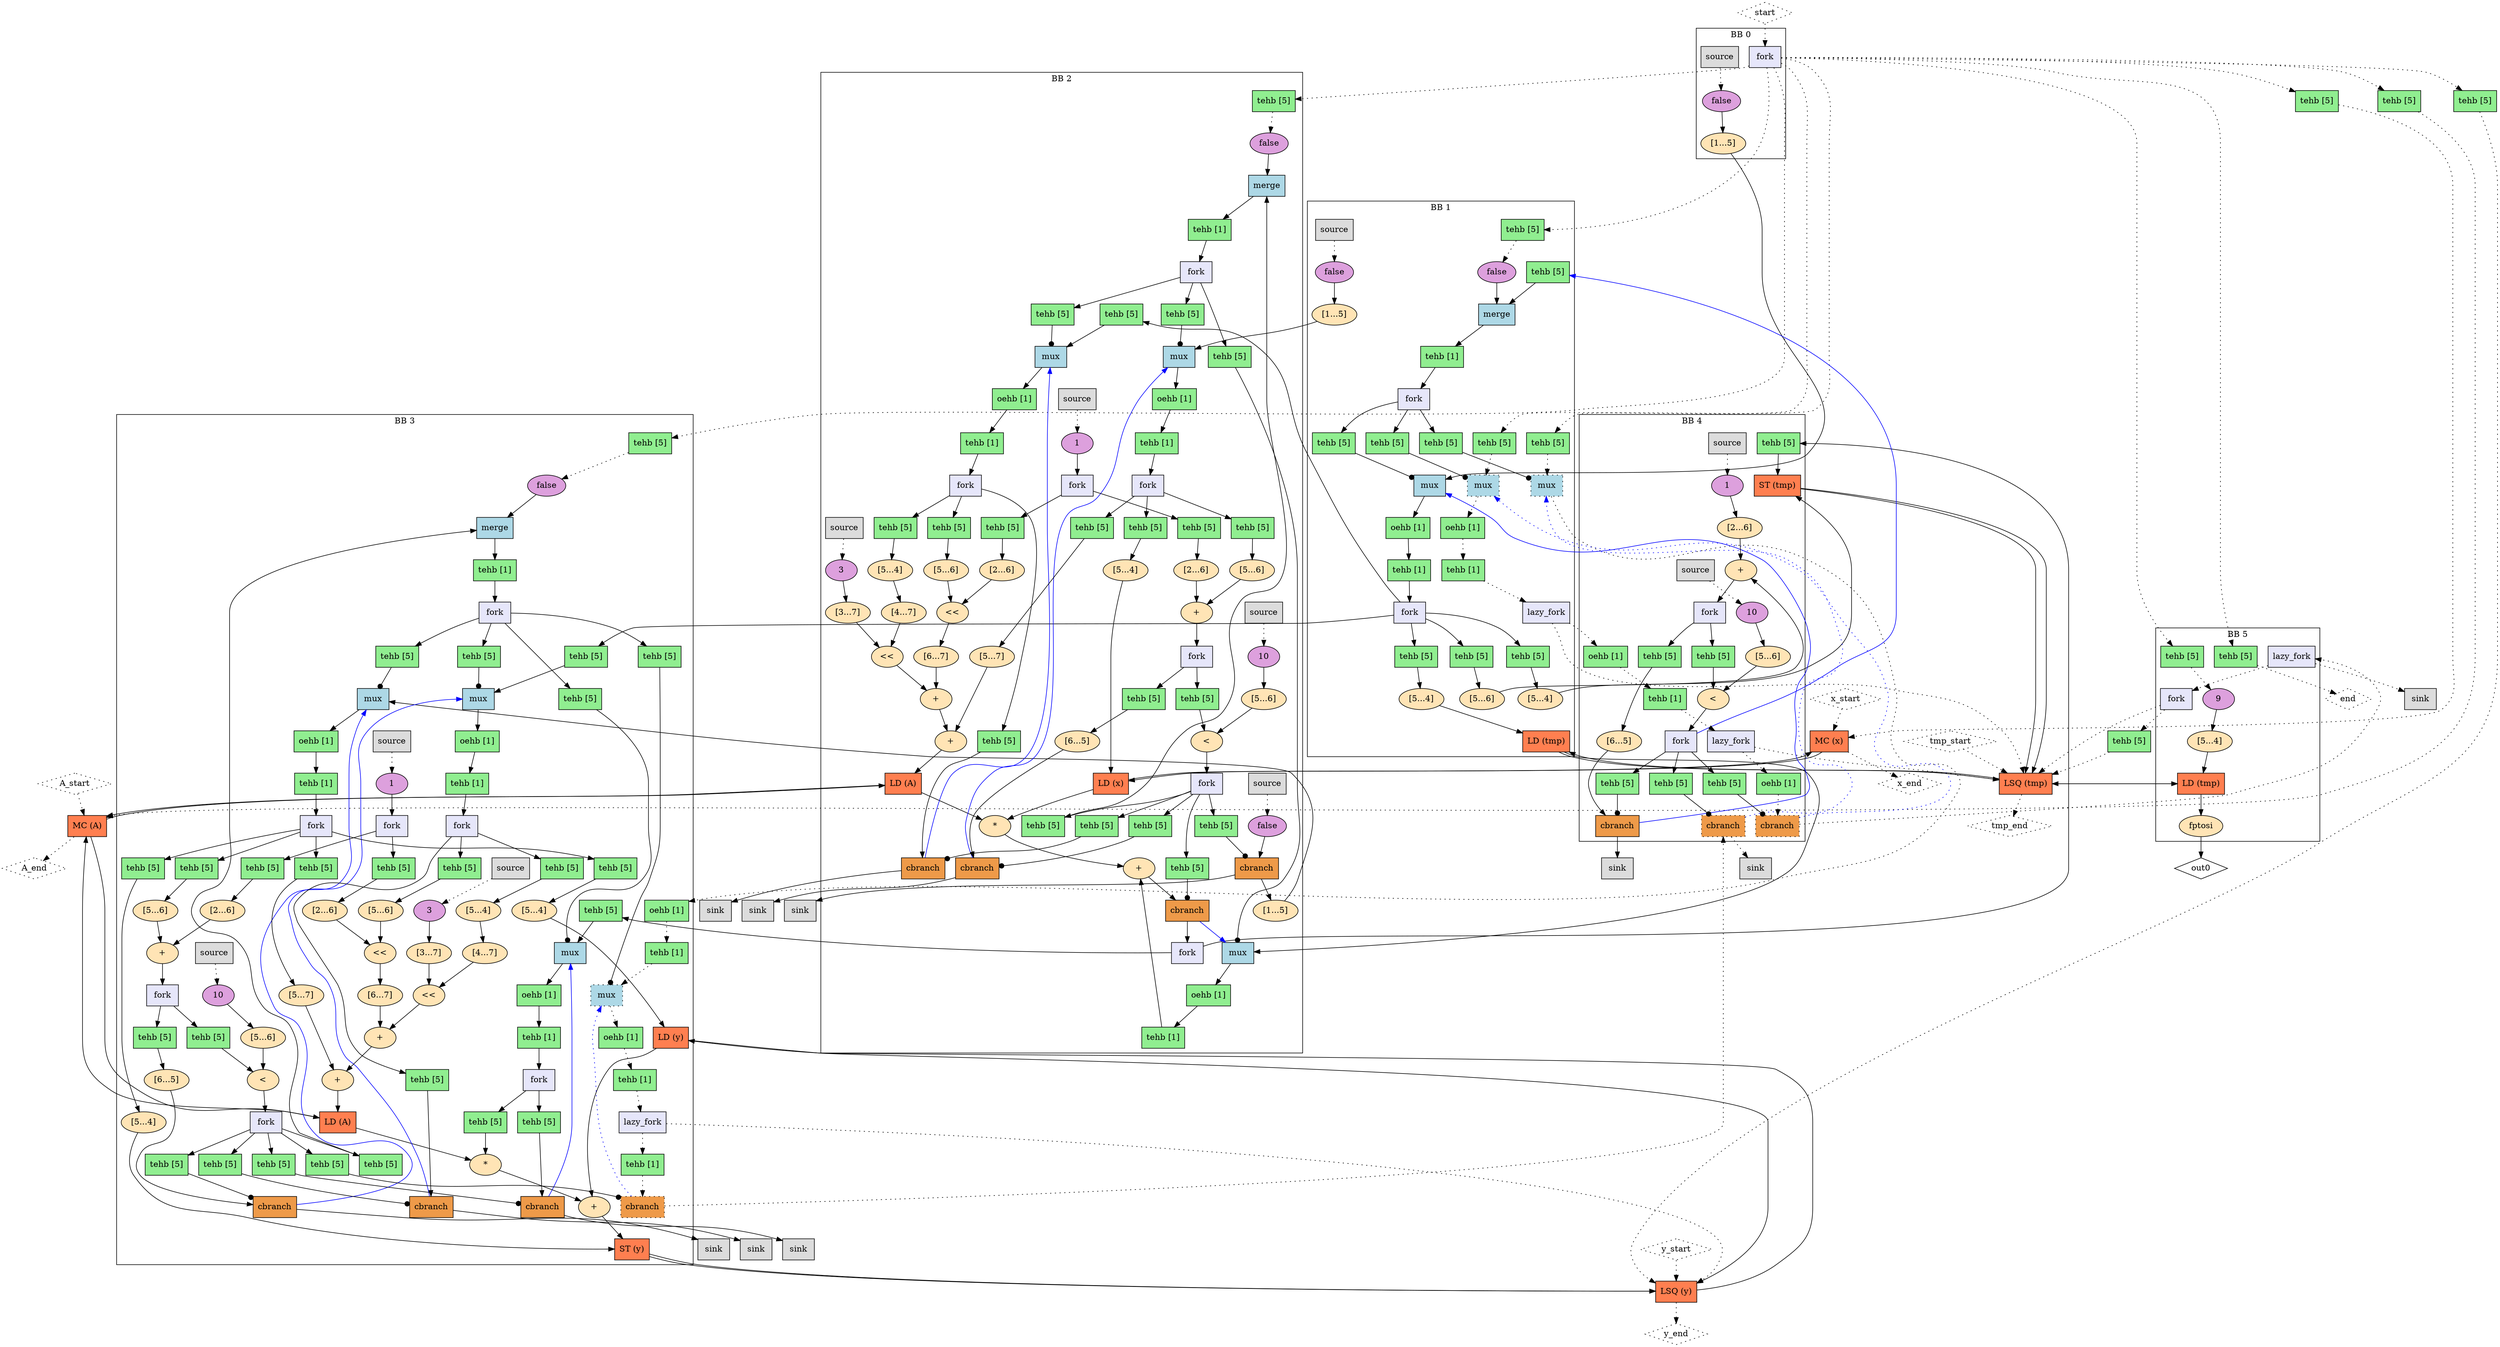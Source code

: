 Digraph G {
  splines=spline
  compound=true
  "A_start" ["style"="dotted", "shape"="diamond", "label"="A_start", "mlir_op"="handshake.func"]
  "x_start" ["style"="dotted", "shape"="diamond", "label"="x_start", "mlir_op"="handshake.func"]
  "y_start" ["style"="dotted", "shape"="diamond", "label"="y_start", "mlir_op"="handshake.func"]
  "tmp_start" ["style"="dotted", "shape"="diamond", "label"="tmp_start", "mlir_op"="handshake.func"]
  "start" ["style"="dotted", "shape"="diamond", "label"="start", "mlir_op"="handshake.func"]
  "out0" ["style"="solid", "shape"="diamond", "label"="out0", "mlir_op"="handshake.func"]
  "A_end" ["style"="dotted", "shape"="diamond", "label"="A_end", "mlir_op"="handshake.func"]
  "x_end" ["style"="dotted", "shape"="diamond", "label"="x_end", "mlir_op"="handshake.func"]
  "y_end" ["style"="dotted", "shape"="diamond", "label"="y_end", "mlir_op"="handshake.func"]
  "tmp_end" ["style"="dotted", "shape"="diamond", "label"="tmp_end", "mlir_op"="handshake.func"]
  "end" ["style"="dotted", "shape"="diamond", "label"="end", "mlir_op"="handshake.func"]
  "buffer93" ["style"="filled", "fillcolor"="lightgreen", "shape"="box", "label"="tehb [5]", "mlir_op"="handshake.buffer"]
  "lsq2" ["style"="filled", "fillcolor"="coral", "shape"="box", "label"="LSQ (tmp)", "mlir_op"="handshake.lsq"]
  "buffer2" ["style"="filled", "fillcolor"="lightgreen", "shape"="box", "label"="tehb [5]", "mlir_op"="handshake.buffer"]
  "lsq3" ["style"="filled", "fillcolor"="coral", "shape"="box", "label"="LSQ (y)", "mlir_op"="handshake.lsq"]
  "buffer1" ["style"="filled", "fillcolor"="lightgreen", "shape"="box", "label"="tehb [5]", "mlir_op"="handshake.buffer"]
  "mem_controller2" ["style"="filled", "fillcolor"="coral", "shape"="box", "label"="MC (x)", "mlir_op"="handshake.mem_controller"]
  "buffer0" ["style"="filled", "fillcolor"="lightgreen", "shape"="box", "label"="tehb [5]", "mlir_op"="handshake.buffer"]
  "mem_controller3" ["style"="filled", "fillcolor"="coral", "shape"="box", "label"="MC (A)", "mlir_op"="handshake.mem_controller"]
  "sink0" ["style"="filled", "fillcolor"="gainsboro", "shape"="box", "label"="sink", "mlir_op"="handshake.sink"]
  "sink1" ["style"="filled", "fillcolor"="gainsboro", "shape"="box", "label"="sink", "mlir_op"="handshake.sink"]
  "sink2" ["style"="filled", "fillcolor"="gainsboro", "shape"="box", "label"="sink", "mlir_op"="handshake.sink"]
  "sink3" ["style"="filled", "fillcolor"="gainsboro", "shape"="box", "label"="sink", "mlir_op"="handshake.sink"]
  "sink4" ["style"="filled", "fillcolor"="gainsboro", "shape"="box", "label"="sink", "mlir_op"="handshake.sink"]
  "sink5" ["style"="filled", "fillcolor"="gainsboro", "shape"="box", "label"="sink", "mlir_op"="handshake.sink"]
  "sink6" ["style"="filled", "fillcolor"="gainsboro", "shape"="box", "label"="sink", "mlir_op"="handshake.sink"]
  "sink7" ["style"="filled", "fillcolor"="gainsboro", "shape"="box", "label"="sink", "mlir_op"="handshake.sink"]
  "sink8" ["style"="filled", "fillcolor"="gainsboro", "shape"="box", "label"="sink", "mlir_op"="handshake.sink"]
  "A_start" -> "mem_controller3" ["dir"="both", "style"="dotted", "arrowhead"="normal", "from_idx"="4", "to"="memStart", "arrowtail"="none", "from"="A_start", "to_idx"="1"]
  "x_start" -> "mem_controller2" ["dir"="both", "style"="dotted", "arrowhead"="normal", "from_idx"="5", "to"="memStart", "arrowtail"="none", "from"="x_start", "to_idx"="1"]
  "y_start" -> "lsq3" ["dir"="both", "style"="dotted", "arrowhead"="normal", "from_idx"="6", "to"="memStart", "arrowtail"="none", "from"="y_start", "to_idx"="1"]
  "tmp_start" -> "lsq2" ["dir"="both", "style"="dotted", "arrowhead"="normal", "from_idx"="7", "to"="memStart", "arrowtail"="none", "from"="tmp_start", "to_idx"="1"]
  "start" -> "fork0" ["dir"="both", "style"="dotted", "arrowhead"="normal", "from_idx"="8", "to"="ins", "arrowtail"="none", "from"="start", "to_idx"="0"]
  "fork0" -> "buffer0" ["dir"="both", "style"="dotted", "arrowhead"="normal", "from_idx"="0", "to"="ins", "arrowtail"="none", "from"="outs_0", "to_idx"="0"]
  "fork0" -> "buffer1" ["dir"="both", "style"="dotted", "arrowhead"="normal", "from_idx"="1", "to"="ins", "arrowtail"="none", "from"="outs_1", "to_idx"="0"]
  "fork0" -> "buffer2" ["dir"="both", "style"="dotted", "arrowhead"="normal", "from_idx"="2", "to"="ins", "arrowtail"="none", "from"="outs_2", "to_idx"="0"]
  "fork0" -> "buffer3" ["dir"="both", "style"="dotted", "arrowhead"="normal", "from_idx"="3", "to"="ins", "arrowtail"="none", "from"="outs_3", "to_idx"="0"]
  "fork0" -> "buffer4" ["dir"="both", "style"="dotted", "arrowhead"="normal", "from_idx"="4", "to"="ins", "arrowtail"="none", "from"="outs_4", "to_idx"="0"]
  "fork0" -> "buffer5" ["dir"="both", "style"="dotted", "arrowhead"="normal", "from_idx"="5", "to"="ins", "arrowtail"="none", "from"="outs_5", "to_idx"="0"]
  "fork0" -> "buffer6" ["dir"="both", "style"="dotted", "arrowhead"="normal", "from_idx"="6", "to"="ins", "arrowtail"="none", "from"="outs_6", "to_idx"="0"]
  "fork0" -> "buffer7" ["dir"="both", "style"="dotted", "arrowhead"="normal", "from_idx"="7", "to"="ins", "arrowtail"="none", "from"="outs_7", "to_idx"="0"]
  "fork0" -> "buffer8" ["dir"="both", "style"="dotted", "arrowhead"="normal", "from_idx"="8", "to"="ins", "arrowtail"="none", "from"="outs_8", "to_idx"="0"]
  "fork0" -> "buffer9" ["dir"="both", "style"="dotted", "arrowhead"="normal", "from_idx"="9", "to"="ins", "arrowtail"="none", "from"="outs_9", "to_idx"="0"]
  "buffer93" -> "lsq2" ["dir"="both", "style"="dotted", "arrowhead"="normal", "from_idx"="0", "to"="ctrlEnd", "arrowtail"="none", "from"="outs", "to_idx"="9"]
  "lsq2" -> "load0" ["dir"="both", "style"="solid", "arrowhead"="normal", "from_idx"="0", "to"="dataFromMem", "arrowtail"="none", "from"="ldData_0", "to_idx"="1"]
  "lsq2" -> "load5" ["dir"="both", "style"="solid", "arrowhead"="normal", "from_idx"="1", "to"="dataFromMem", "arrowtail"="none", "from"="ldData_1", "to_idx"="1"]
  "lsq2" -> "tmp_end" ["dir"="both", "style"="dotted", "arrowhead"="normal", "from_idx"="2", "to"="tmp_end", "arrowtail"="none", "from"="memEnd", "to_idx"="4"]
  "buffer2" -> "lsq3" ["dir"="both", "style"="dotted", "arrowhead"="normal", "from_idx"="0", "to"="ctrlEnd", "arrowtail"="none", "from"="outs", "to_idx"="6"]
  "lsq3" -> "load3" ["dir"="both", "style"="solid", "arrowhead"="normal", "from_idx"="0", "to"="dataFromMem", "arrowtail"="none", "from"="ldData_0", "to_idx"="1"]
  "lsq3" -> "y_end" ["dir"="both", "style"="dotted", "arrowhead"="normal", "from_idx"="1", "to"="y_end", "arrowtail"="none", "from"="memEnd", "to_idx"="3"]
  "buffer1" -> "mem_controller2" ["dir"="both", "style"="dotted", "arrowhead"="normal", "from_idx"="0", "to"="ctrlEnd", "arrowtail"="none", "from"="outs", "to_idx"="3"]
  "mem_controller2" -> "load2" ["dir"="both", "style"="solid", "arrowhead"="normal", "from_idx"="0", "to"="dataFromMem", "arrowtail"="none", "from"="ldData_0", "to_idx"="1"]
  "mem_controller2" -> "x_end" ["dir"="both", "style"="dotted", "arrowhead"="normal", "from_idx"="1", "to"="x_end", "arrowtail"="none", "from"="memEnd", "to_idx"="2"]
  "buffer0" -> "mem_controller3" ["dir"="both", "style"="dotted", "arrowhead"="normal", "from_idx"="0", "to"="ctrlEnd", "arrowtail"="none", "from"="outs", "to_idx"="4"]
  "mem_controller3" -> "load1" ["dir"="both", "style"="solid", "arrowhead"="normal", "from_idx"="0", "to"="dataFromMem", "arrowtail"="none", "from"="ldData_0", "to_idx"="1"]
  "mem_controller3" -> "load4" ["dir"="both", "style"="solid", "arrowhead"="normal", "from_idx"="1", "to"="dataFromMem", "arrowtail"="none", "from"="ldData_1", "to_idx"="1"]
  "mem_controller3" -> "A_end" ["dir"="both", "style"="dotted", "arrowhead"="normal", "from_idx"="2", "to"="A_end", "arrowtail"="none", "from"="memEnd", "to_idx"="1"]
  "extsi13" -> "mux0" ["dir"="both", "style"="solid", "arrowhead"="normal", "from_idx"="0", "to"="ins_0", "arrowtail"="none", "from"="outs", "to_idx"="1"]
  "mux10" -> "buffer12" ["dir"="both", "style"="dotted", "arrowhead"="normal", "from_idx"="0", "to"="ins", "arrowtail"="none", "from"="outs", "to_idx"="0"]
  "lazy_fork0" -> "buffer18" ["dir"="both", "style"="dotted", "arrowhead"="normal", "from_idx"="0", "to"="ins", "arrowtail"="none", "from"="outs_0", "to_idx"="0"]
  "lazy_fork0" -> "lsq2" ["dir"="both", "style"="dotted", "arrowhead"="normal", "from_idx"="1", "to"="ctrl_0", "arrowtail"="none", "from"="outs_1", "to_idx"="2"]
  "fork2" -> "buffer25" ["dir"="both", "style"="solid", "arrowhead"="normal", "from_idx"="3", "to"="ins", "arrowtail"="none", "from"="outs_3", "to_idx"="0"]
  "fork2" -> "buffer26" ["dir"="both", "style"="solid", "arrowhead"="normal", "from_idx"="4", "to"="ins", "arrowtail"="none", "from"="outs_4", "to_idx"="0"]
  "extsi14" -> "addi4" ["dir"="both", "style"="solid", "arrowhead"="normal", "from_idx"="0", "to"="lhs", "arrowtail"="none", "from"="outs", "to_idx"="0"]
  "trunci0" -> "store1" ["dir"="both", "style"="solid", "arrowhead"="normal", "from_idx"="0", "to"="addrIn", "arrowtail"="none", "from"="outs", "to_idx"="0"]
  "extsi15" -> "mux4" ["dir"="both", "style"="solid", "arrowhead"="normal", "from_idx"="0", "to"="ins_0", "arrowtail"="none", "from"="outs", "to_idx"="1"]
  "load0" -> "lsq2" ["dir"="both", "style"="solid", "arrowhead"="normal", "from_idx"="0", "to"="ldAddr_0", "arrowtail"="none", "from"="addrOut", "to_idx"="3"]
  "load0" -> "mux3" ["dir"="both", "style"="solid", "arrowhead"="normal", "from_idx"="1", "to"="ins_0", "arrowtail"="none", "from"="dataOut", "to_idx"="1"]
  "cond_br18" -> "sink0" ["dir"="both", "style"="solid", "arrowhead"="normal", "from_idx"="0", "to"="ins", "arrowtail"="none", "from"="trueOut", "to_idx"="0"]
  "extsi12" -> "mux8" ["dir"="both", "style"="solid", "arrowhead"="normal", "from_idx"="0", "to"="ins_0", "arrowtail"="none", "from"="outs", "to_idx"="1"]
  "fork3" -> "buffer27" ["dir"="both", "style"="solid", "arrowhead"="normal", "from_idx"="0", "to"="ins", "arrowtail"="none", "from"="outs_0", "to_idx"="0"]
  "fork3" -> "buffer28" ["dir"="both", "style"="solid", "arrowhead"="normal", "from_idx"="1", "to"="ins", "arrowtail"="none", "from"="outs_1", "to_idx"="0"]
  "cond_br20" -> "sink1" ["dir"="both", "style"="solid", "arrowhead"="normal", "from_idx"="1", "to"="ins", "arrowtail"="none", "from"="falseOut", "to_idx"="0"]
  "cond_br21" -> "sink2" ["dir"="both", "style"="solid", "arrowhead"="normal", "from_idx"="1", "to"="ins", "arrowtail"="none", "from"="falseOut", "to_idx"="0"]
  "load1" -> "mem_controller3" ["dir"="both", "style"="solid", "arrowhead"="normal", "from_idx"="0", "to"="ldAddr_0", "arrowtail"="none", "from"="addrOut", "to_idx"="2"]
  "load2" -> "mem_controller2" ["dir"="both", "style"="solid", "arrowhead"="normal", "from_idx"="0", "to"="ldAddr_0", "arrowtail"="none", "from"="addrOut", "to_idx"="2"]
  "cond_br7" -> "cond_br8" ["dir"="both", "style"="dotted", "arrowhead"="normal", "from_idx"="1", "to"="data", "arrowtail"="none", "from"="falseOut", "to_idx"="1"]
  "lazy_fork1" -> "lsq3" ["dir"="both", "style"="dotted", "arrowhead"="normal", "from_idx"="1", "to"="ctrl_0", "arrowtail"="none", "from"="outs_1", "to_idx"="2"]
  "cond_br22" -> "sink3" ["dir"="both", "style"="solid", "arrowhead"="normal", "from_idx"="1", "to"="ins", "arrowtail"="none", "from"="falseOut", "to_idx"="0"]
  "cond_br23" -> "sink4" ["dir"="both", "style"="solid", "arrowhead"="normal", "from_idx"="1", "to"="ins", "arrowtail"="none", "from"="falseOut", "to_idx"="0"]
  "cond_br24" -> "sink5" ["dir"="both", "style"="solid", "arrowhead"="normal", "from_idx"="1", "to"="ins", "arrowtail"="none", "from"="falseOut", "to_idx"="0"]
  "load3" -> "lsq3" ["dir"="both", "style"="solid", "arrowhead"="normal", "from_idx"="0", "to"="ldAddr_0", "arrowtail"="none", "from"="addrOut", "to_idx"="3"]
  "load4" -> "mem_controller3" ["dir"="both", "style"="solid", "arrowhead"="normal", "from_idx"="0", "to"="ldAddr_1", "arrowtail"="none", "from"="addrOut", "to_idx"="3"]
  "store0" -> "lsq3" ["dir"="both", "style"="solid", "arrowhead"="normal", "from_idx"="0", "to"="stAddr_0", "arrowtail"="none", "from"="addrOut", "to_idx"="4"]
  "store0" -> "lsq3" ["dir"="both", "style"="solid", "arrowhead"="normal", "from_idx"="1", "to"="stData_0", "arrowtail"="none", "from"="dataToMem", "to_idx"="5"]
  "cond_br8" -> "mux10" ["dir"="both", "style"="dotted", "arrowhead"="normal", "from_idx"="0", "color"="blue", "to"="ins_1", "arrowtail"="none", "from"="trueOut", "to_idx"="2"]
  "cond_br8" -> "sink6" ["dir"="both", "style"="dotted", "arrowhead"="normal", "from_idx"="1", "to"="ins", "arrowtail"="none", "from"="falseOut", "to_idx"="0"]
  "cond_br9" -> "mux9" ["dir"="both", "style"="dotted", "arrowhead"="normal", "from_idx"="0", "color"="blue", "to"="ins_1", "arrowtail"="none", "from"="trueOut", "to_idx"="2"]
  "cond_br9" -> "lazy_fork3" ["dir"="both", "style"="dotted", "arrowhead"="normal", "from_idx"="1", "to"="ins", "arrowtail"="none", "from"="falseOut", "to_idx"="0"]
  "lazy_fork2" -> "lsq2" ["dir"="both", "style"="dotted", "arrowhead"="normal", "from_idx"="1", "to"="ctrl_1", "arrowtail"="none", "from"="outs_1", "to_idx"="4"]
  "cond_br25" -> "mux0" ["dir"="both", "style"="solid", "arrowhead"="normal", "from_idx"="0", "color"="blue", "to"="ins_1", "arrowtail"="none", "from"="trueOut", "to_idx"="2"]
  "cond_br25" -> "sink7" ["dir"="both", "style"="solid", "arrowhead"="normal", "from_idx"="1", "to"="ins", "arrowtail"="none", "from"="falseOut", "to_idx"="0"]
  "store1" -> "lsq2" ["dir"="both", "style"="solid", "arrowhead"="normal", "from_idx"="0", "to"="stAddr_0", "arrowtail"="none", "from"="addrOut", "to_idx"="5"]
  "store1" -> "lsq2" ["dir"="both", "style"="solid", "arrowhead"="normal", "from_idx"="1", "to"="stData_0", "arrowtail"="none", "from"="dataToMem", "to_idx"="6"]
  "fork18" -> "buffer92" ["dir"="both", "style"="solid", "arrowhead"="normal", "from_idx"="3", "color"="blue", "to"="ins", "arrowtail"="none", "from"="outs_3", "to_idx"="0"]
  "lazy_fork3" -> "sink8" ["dir"="both", "style"="dotted", "arrowhead"="normal", "from_idx"="0", "to"="ins", "arrowtail"="none", "from"="outs_0", "to_idx"="0"]
  "fork19" -> "lsq2" ["dir"="both", "style"="dotted", "arrowhead"="normal", "from_idx"="0", "to"="ctrl_2", "arrowtail"="none", "from"="outs_0", "to_idx"="7"]
  "fork19" -> "buffer93" ["dir"="both", "style"="dotted", "arrowhead"="normal", "from_idx"="1", "to"="ins", "arrowtail"="none", "from"="outs_1", "to_idx"="0"]
  "load5" -> "lsq2" ["dir"="both", "style"="solid", "arrowhead"="normal", "from_idx"="0", "to"="ldAddr_1", "arrowtail"="none", "from"="addrOut", "to_idx"="8"]
  "fptosi0" -> "out0" ["dir"="both", "style"="solid", "arrowhead"="normal", "from_idx"="0", "to"="out0", "arrowtail"="none", "from"="outs", "to_idx"="0"]
  "buffer4" -> "end" ["dir"="both", "style"="dotted", "arrowhead"="normal", "from_idx"="0", "to"="end", "arrowtail"="none", "from"="outs", "to_idx"="5"]
  subgraph cluster0 {
    graph ["label"="BB 0"]
    "fork0" ["style"="filled", "fillcolor"="lavender", "shape"="box", "label"="fork", "mlir_op"="handshake.fork"]
    "source0" ["style"="filled", "fillcolor"="gainsboro", "shape"="box", "label"="source", "mlir_op"="handshake.source"]
    "constant0" ["style"="filled", "fillcolor"="plum", "shape"="oval", "label"="false", "mlir_op"="handshake.constant"]
    "extsi13" ["style"="filled", "fillcolor"="moccasin", "shape"="oval", "label"="[1...5]", "mlir_op"="handshake.extsi"]
    "source0" -> "constant0" ["dir"="both", "style"="dotted", "arrowhead"="normal", "from_idx"="0", "to"="ctrl", "arrowtail"="none", "from"="outs", "to_idx"="0"]
    "constant0" -> "extsi13" ["dir"="both", "style"="solid", "arrowhead"="normal", "from_idx"="0", "to"="ins", "arrowtail"="none", "from"="outs", "to_idx"="0"]
  }
  subgraph cluster1 {
    graph ["label"="BB 1"]
    "buffer9" ["style"="filled", "fillcolor"="lightgreen", "shape"="box", "label"="tehb [5]", "mlir_op"="handshake.buffer"]
    "buffer16" ["style"="filled", "fillcolor"="lightgreen", "shape"="box", "label"="tehb [5]", "mlir_op"="handshake.buffer"]
    "mux9" ["style"="filled, dotted", "fillcolor"="lightblue", "shape"="box", "label"="mux", "mlir_op"="handshake.mux"]
    "buffer8" ["style"="filled", "fillcolor"="lightgreen", "shape"="box", "label"="tehb [5]", "mlir_op"="handshake.buffer"]
    "constant18" ["style"="filled", "fillcolor"="plum", "shape"="oval", "label"="false", "mlir_op"="handshake.constant"]
    "buffer7" ["style"="filled", "fillcolor"="lightgreen", "shape"="box", "label"="tehb [5]", "mlir_op"="handshake.buffer"]
    "buffer17" ["style"="filled", "fillcolor"="lightgreen", "shape"="box", "label"="tehb [5]", "mlir_op"="handshake.buffer"]
    "mux10" ["style"="filled, dotted", "fillcolor"="lightblue", "shape"="box", "label"="mux", "mlir_op"="handshake.mux"]
    "buffer92" ["style"="filled", "fillcolor"="lightgreen", "shape"="box", "label"="tehb [5]", "mlir_op"="handshake.buffer"]
    "merge2" ["style"="filled", "fillcolor"="lightblue", "shape"="box", "label"="merge", "mlir_op"="handshake.merge"]
    "buffer14" ["style"="filled", "fillcolor"="lightgreen", "shape"="box", "label"="tehb [1]", "mlir_op"="handshake.buffer"]
    "fork1" ["style"="filled", "fillcolor"="lavender", "shape"="box", "label"="fork", "mlir_op"="handshake.fork"]
    "buffer10" ["style"="filled", "fillcolor"="lightgreen", "shape"="box", "label"="oehb [1]", "mlir_op"="handshake.buffer"]
    "buffer11" ["style"="filled", "fillcolor"="lightgreen", "shape"="box", "label"="tehb [1]", "mlir_op"="handshake.buffer"]
    "lazy_fork0" ["style"="filled", "fillcolor"="lavender", "shape"="box", "label"="lazy_fork", "mlir_op"="handshake.lazy_fork"]
    "buffer15" ["style"="filled", "fillcolor"="lightgreen", "shape"="box", "label"="tehb [5]", "mlir_op"="handshake.buffer"]
    "mux0" ["style"="filled", "fillcolor"="lightblue", "shape"="box", "label"="mux", "mlir_op"="handshake.mux"]
    "buffer20" ["style"="filled", "fillcolor"="lightgreen", "shape"="box", "label"="oehb [1]", "mlir_op"="handshake.buffer"]
    "buffer21" ["style"="filled", "fillcolor"="lightgreen", "shape"="box", "label"="tehb [1]", "mlir_op"="handshake.buffer"]
    "fork2" ["style"="filled", "fillcolor"="lavender", "shape"="box", "label"="fork", "mlir_op"="handshake.fork"]
    "buffer24" ["style"="filled", "fillcolor"="lightgreen", "shape"="box", "label"="tehb [5]", "mlir_op"="handshake.buffer"]
    "extsi14" ["style"="filled", "fillcolor"="moccasin", "shape"="oval", "label"="[5...6]", "mlir_op"="handshake.extsi"]
    "buffer22" ["style"="filled", "fillcolor"="lightgreen", "shape"="box", "label"="tehb [5]", "mlir_op"="handshake.buffer"]
    "trunci0" ["style"="filled", "fillcolor"="moccasin", "shape"="oval", "label"="[5...4]", "mlir_op"="handshake.trunci"]
    "buffer23" ["style"="filled", "fillcolor"="lightgreen", "shape"="box", "label"="tehb [5]", "mlir_op"="handshake.buffer"]
    "trunci1" ["style"="filled", "fillcolor"="moccasin", "shape"="oval", "label"="[5...4]", "mlir_op"="handshake.trunci"]
    "source1" ["style"="filled", "fillcolor"="gainsboro", "shape"="box", "label"="source", "mlir_op"="handshake.source"]
    "constant2" ["style"="filled", "fillcolor"="plum", "shape"="oval", "label"="false", "mlir_op"="handshake.constant"]
    "extsi15" ["style"="filled", "fillcolor"="moccasin", "shape"="oval", "label"="[1...5]", "mlir_op"="handshake.extsi"]
    "load0" ["style"="filled", "fillcolor"="coral", "shape"="box", "label"="LD (tmp)", "mlir_op"="handshake.load"]
    "buffer9" -> "mux9" ["dir"="both", "style"="dotted", "arrowhead"="normal", "from_idx"="0", "to"="ins_0", "arrowtail"="none", "from"="outs", "to_idx"="1"]
    "buffer16" -> "mux9" ["dir"="both", "style"="solid", "arrowhead"="dot", "from_idx"="0", "to"="index", "arrowtail"="none", "from"="outs", "to_idx"="0"]
    "mux9" -> "buffer10" ["dir"="both", "style"="dotted", "arrowhead"="normal", "from_idx"="0", "to"="ins", "arrowtail"="none", "from"="outs", "to_idx"="0"]
    "buffer8" -> "constant18" ["dir"="both", "style"="dotted", "arrowhead"="normal", "from_idx"="0", "to"="ctrl", "arrowtail"="none", "from"="outs", "to_idx"="0"]
    "constant18" -> "merge2" ["dir"="both", "style"="solid", "arrowhead"="normal", "from_idx"="0", "to"="ins_0", "arrowtail"="none", "from"="outs", "to_idx"="0"]
    "buffer7" -> "mux10" ["dir"="both", "style"="dotted", "arrowhead"="normal", "from_idx"="0", "to"="ins_0", "arrowtail"="none", "from"="outs", "to_idx"="1"]
    "buffer17" -> "mux10" ["dir"="both", "style"="solid", "arrowhead"="dot", "from_idx"="0", "to"="index", "arrowtail"="none", "from"="outs", "to_idx"="0"]
    "buffer92" -> "merge2" ["dir"="both", "style"="solid", "arrowhead"="normal", "from_idx"="0", "to"="ins_1", "arrowtail"="none", "from"="outs", "to_idx"="1"]
    "merge2" -> "buffer14" ["dir"="both", "style"="solid", "arrowhead"="normal", "from_idx"="0", "to"="ins", "arrowtail"="none", "from"="outs", "to_idx"="0"]
    "buffer14" -> "fork1" ["dir"="both", "style"="solid", "arrowhead"="normal", "from_idx"="0", "to"="ins", "arrowtail"="none", "from"="outs", "to_idx"="0"]
    "fork1" -> "buffer15" ["dir"="both", "style"="solid", "arrowhead"="normal", "from_idx"="0", "to"="ins", "arrowtail"="none", "from"="outs_0", "to_idx"="0"]
    "fork1" -> "buffer16" ["dir"="both", "style"="solid", "arrowhead"="normal", "from_idx"="1", "to"="ins", "arrowtail"="none", "from"="outs_1", "to_idx"="0"]
    "fork1" -> "buffer17" ["dir"="both", "style"="solid", "arrowhead"="normal", "from_idx"="2", "to"="ins", "arrowtail"="none", "from"="outs_2", "to_idx"="0"]
    "buffer10" -> "buffer11" ["dir"="both", "style"="dotted", "arrowhead"="normal", "from_idx"="0", "to"="ins", "arrowtail"="none", "from"="outs", "to_idx"="0"]
    "buffer11" -> "lazy_fork0" ["dir"="both", "style"="dotted", "arrowhead"="normal", "from_idx"="0", "to"="ins", "arrowtail"="none", "from"="outs", "to_idx"="0"]
    "buffer15" -> "mux0" ["dir"="both", "style"="solid", "arrowhead"="dot", "from_idx"="0", "to"="index", "arrowtail"="none", "from"="outs", "to_idx"="0"]
    "mux0" -> "buffer20" ["dir"="both", "style"="solid", "arrowhead"="normal", "from_idx"="0", "to"="ins", "arrowtail"="none", "from"="outs", "to_idx"="0"]
    "buffer20" -> "buffer21" ["dir"="both", "style"="solid", "arrowhead"="normal", "from_idx"="0", "to"="ins", "arrowtail"="none", "from"="outs", "to_idx"="0"]
    "buffer21" -> "fork2" ["dir"="both", "style"="solid", "arrowhead"="normal", "from_idx"="0", "to"="ins", "arrowtail"="none", "from"="outs", "to_idx"="0"]
    "fork2" -> "buffer22" ["dir"="both", "style"="solid", "arrowhead"="normal", "from_idx"="0", "to"="ins", "arrowtail"="none", "from"="outs_0", "to_idx"="0"]
    "fork2" -> "buffer23" ["dir"="both", "style"="solid", "arrowhead"="normal", "from_idx"="1", "to"="ins", "arrowtail"="none", "from"="outs_1", "to_idx"="0"]
    "fork2" -> "buffer24" ["dir"="both", "style"="solid", "arrowhead"="normal", "from_idx"="2", "to"="ins", "arrowtail"="none", "from"="outs_2", "to_idx"="0"]
    "buffer24" -> "extsi14" ["dir"="both", "style"="solid", "arrowhead"="normal", "from_idx"="0", "to"="ins", "arrowtail"="none", "from"="outs", "to_idx"="0"]
    "buffer22" -> "trunci0" ["dir"="both", "style"="solid", "arrowhead"="normal", "from_idx"="0", "to"="ins", "arrowtail"="none", "from"="outs", "to_idx"="0"]
    "buffer23" -> "trunci1" ["dir"="both", "style"="solid", "arrowhead"="normal", "from_idx"="0", "to"="ins", "arrowtail"="none", "from"="outs", "to_idx"="0"]
    "trunci1" -> "load0" ["dir"="both", "style"="solid", "arrowhead"="normal", "from_idx"="0", "to"="addrIn", "arrowtail"="none", "from"="outs", "to_idx"="0"]
    "source1" -> "constant2" ["dir"="both", "style"="dotted", "arrowhead"="normal", "from_idx"="0", "to"="ctrl", "arrowtail"="none", "from"="outs", "to_idx"="0"]
    "constant2" -> "extsi15" ["dir"="both", "style"="solid", "arrowhead"="normal", "from_idx"="0", "to"="ins", "arrowtail"="none", "from"="outs", "to_idx"="0"]
  }
  subgraph cluster2 {
    graph ["label"="BB 2"]
    "buffer51" ["style"="filled", "fillcolor"="lightgreen", "shape"="box", "label"="tehb [5]", "mlir_op"="handshake.buffer"]
    "cond_br18" ["style"="filled", "fillcolor"="tan2", "shape"="box", "label"="cbranch", "mlir_op"="handshake.cond_br"]
    "extsi12" ["style"="filled", "fillcolor"="moccasin", "shape"="oval", "label"="[1...5]", "mlir_op"="handshake.extsi"]
    "buffer53" ["style"="filled", "fillcolor"="lightgreen", "shape"="box", "label"="tehb [5]", "mlir_op"="handshake.buffer"]
    "cond_br19" ["style"="filled", "fillcolor"="tan2", "shape"="box", "label"="cbranch", "mlir_op"="handshake.cond_br"]
    "fork3" ["style"="filled", "fillcolor"="lavender", "shape"="box", "label"="fork", "mlir_op"="handshake.fork"]
    "buffer49" ["style"="filled", "fillcolor"="lightgreen", "shape"="box", "label"="tehb [5]", "mlir_op"="handshake.buffer"]
    "cond_br20" ["style"="filled", "fillcolor"="tan2", "shape"="box", "label"="cbranch", "mlir_op"="handshake.cond_br"]
    "buffer37" ["style"="filled", "fillcolor"="lightgreen", "shape"="box", "label"="tehb [5]", "mlir_op"="handshake.buffer"]
    "buffer50" ["style"="filled", "fillcolor"="lightgreen", "shape"="box", "label"="tehb [5]", "mlir_op"="handshake.buffer"]
    "cond_br21" ["style"="filled", "fillcolor"="tan2", "shape"="box", "label"="cbranch", "mlir_op"="handshake.cond_br"]
    "buffer6" ["style"="filled", "fillcolor"="lightgreen", "shape"="box", "label"="tehb [5]", "mlir_op"="handshake.buffer"]
    "constant1" ["style"="filled", "fillcolor"="plum", "shape"="oval", "label"="false", "mlir_op"="handshake.constant"]
    "buffer52" ["style"="filled", "fillcolor"="lightgreen", "shape"="box", "label"="tehb [5]", "mlir_op"="handshake.buffer"]
    "merge1" ["style"="filled", "fillcolor"="lightblue", "shape"="box", "label"="merge", "mlir_op"="handshake.merge"]
    "buffer29" ["style"="filled", "fillcolor"="lightgreen", "shape"="box", "label"="tehb [1]", "mlir_op"="handshake.buffer"]
    "fork4" ["style"="filled", "fillcolor"="lavender", "shape"="box", "label"="fork", "mlir_op"="handshake.fork"]
    "buffer26" ["style"="filled", "fillcolor"="lightgreen", "shape"="box", "label"="tehb [5]", "mlir_op"="handshake.buffer"]
    "buffer30" ["style"="filled", "fillcolor"="lightgreen", "shape"="box", "label"="tehb [5]", "mlir_op"="handshake.buffer"]
    "mux1" ["style"="filled", "fillcolor"="lightblue", "shape"="box", "label"="mux", "mlir_op"="handshake.mux"]
    "buffer33" ["style"="filled", "fillcolor"="lightgreen", "shape"="box", "label"="oehb [1]", "mlir_op"="handshake.buffer"]
    "buffer34" ["style"="filled", "fillcolor"="lightgreen", "shape"="box", "label"="tehb [1]", "mlir_op"="handshake.buffer"]
    "fork5" ["style"="filled", "fillcolor"="lavender", "shape"="box", "label"="fork", "mlir_op"="handshake.fork"]
    "buffer35" ["style"="filled", "fillcolor"="lightgreen", "shape"="box", "label"="tehb [5]", "mlir_op"="handshake.buffer"]
    "trunci2" ["style"="filled", "fillcolor"="moccasin", "shape"="oval", "label"="[5...4]", "mlir_op"="handshake.trunci"]
    "extsi16" ["style"="filled", "fillcolor"="moccasin", "shape"="oval", "label"="[4...7]", "mlir_op"="handshake.extsi"]
    "buffer36" ["style"="filled", "fillcolor"="lightgreen", "shape"="box", "label"="tehb [5]", "mlir_op"="handshake.buffer"]
    "extsi17" ["style"="filled", "fillcolor"="moccasin", "shape"="oval", "label"="[5...6]", "mlir_op"="handshake.extsi"]
    "buffer32" ["style"="filled", "fillcolor"="lightgreen", "shape"="box", "label"="tehb [5]", "mlir_op"="handshake.buffer"]
    "mux3" ["style"="filled", "fillcolor"="lightblue", "shape"="box", "label"="mux", "mlir_op"="handshake.mux"]
    "buffer31" ["style"="filled", "fillcolor"="lightgreen", "shape"="box", "label"="tehb [5]", "mlir_op"="handshake.buffer"]
    "mux4" ["style"="filled", "fillcolor"="lightblue", "shape"="box", "label"="mux", "mlir_op"="handshake.mux"]
    "buffer40" ["style"="filled", "fillcolor"="lightgreen", "shape"="box", "label"="oehb [1]", "mlir_op"="handshake.buffer"]
    "buffer41" ["style"="filled", "fillcolor"="lightgreen", "shape"="box", "label"="tehb [1]", "mlir_op"="handshake.buffer"]
    "fork6" ["style"="filled", "fillcolor"="lavender", "shape"="box", "label"="fork", "mlir_op"="handshake.fork"]
    "buffer42" ["style"="filled", "fillcolor"="lightgreen", "shape"="box", "label"="tehb [5]", "mlir_op"="handshake.buffer"]
    "extsi18" ["style"="filled", "fillcolor"="moccasin", "shape"="oval", "label"="[5...7]", "mlir_op"="handshake.extsi"]
    "buffer44" ["style"="filled", "fillcolor"="lightgreen", "shape"="box", "label"="tehb [5]", "mlir_op"="handshake.buffer"]
    "extsi19" ["style"="filled", "fillcolor"="moccasin", "shape"="oval", "label"="[5...6]", "mlir_op"="handshake.extsi"]
    "buffer43" ["style"="filled", "fillcolor"="lightgreen", "shape"="box", "label"="tehb [5]", "mlir_op"="handshake.buffer"]
    "trunci3" ["style"="filled", "fillcolor"="moccasin", "shape"="oval", "label"="[5...4]", "mlir_op"="handshake.trunci"]
    "source2" ["style"="filled", "fillcolor"="gainsboro", "shape"="box", "label"="source", "mlir_op"="handshake.source"]
    "constant4" ["style"="filled", "fillcolor"="plum", "shape"="oval", "label"="false", "mlir_op"="handshake.constant"]
    "source3" ["style"="filled", "fillcolor"="gainsboro", "shape"="box", "label"="source", "mlir_op"="handshake.source"]
    "constant16" ["style"="filled", "fillcolor"="plum", "shape"="oval", "label"="10", "mlir_op"="handshake.constant"]
    "extsi20" ["style"="filled", "fillcolor"="moccasin", "shape"="oval", "label"="[5...6]", "mlir_op"="handshake.extsi"]
    "source4" ["style"="filled", "fillcolor"="gainsboro", "shape"="box", "label"="source", "mlir_op"="handshake.source"]
    "constant17" ["style"="filled", "fillcolor"="plum", "shape"="oval", "label"="1", "mlir_op"="handshake.constant"]
    "fork7" ["style"="filled", "fillcolor"="lavender", "shape"="box", "label"="fork", "mlir_op"="handshake.fork"]
    "buffer45" ["style"="filled", "fillcolor"="lightgreen", "shape"="box", "label"="tehb [5]", "mlir_op"="handshake.buffer"]
    "extui0" ["style"="filled", "fillcolor"="moccasin", "shape"="oval", "label"="[2...6]", "mlir_op"="handshake.extui"]
    "buffer46" ["style"="filled", "fillcolor"="lightgreen", "shape"="box", "label"="tehb [5]", "mlir_op"="handshake.buffer"]
    "extsi21" ["style"="filled", "fillcolor"="moccasin", "shape"="oval", "label"="[2...6]", "mlir_op"="handshake.extsi"]
    "source5" ["style"="filled", "fillcolor"="gainsboro", "shape"="box", "label"="source", "mlir_op"="handshake.source"]
    "constant20" ["style"="filled", "fillcolor"="plum", "shape"="oval", "label"="3", "mlir_op"="handshake.constant"]
    "extui1" ["style"="filled", "fillcolor"="moccasin", "shape"="oval", "label"="[3...7]", "mlir_op"="handshake.extui"]
    "shli6" ["style"="filled", "fillcolor"="moccasin", "shape"="oval", "label"="<<", "mlir_op"="handshake.shli"]
    "extsi22" ["style"="filled", "fillcolor"="moccasin", "shape"="oval", "label"="[6...7]", "mlir_op"="handshake.extsi"]
    "shli5" ["style"="filled", "fillcolor"="moccasin", "shape"="oval", "label"="<<", "mlir_op"="handshake.shli"]
    "addi5" ["style"="filled", "fillcolor"="moccasin", "shape"="oval", "label"="+", "mlir_op"="handshake.addi"]
    "addi0" ["style"="filled", "fillcolor"="moccasin", "shape"="oval", "label"="+", "mlir_op"="handshake.addi"]
    "load1" ["style"="filled", "fillcolor"="coral", "shape"="box", "label"="LD (A)", "mlir_op"="handshake.load"]
    "load2" ["style"="filled", "fillcolor"="coral", "shape"="box", "label"="LD (x)", "mlir_op"="handshake.load"]
    "mulf0" ["style"="filled", "fillcolor"="moccasin", "shape"="oval", "label"="*", "mlir_op"="handshake.mulf"]
    "buffer38" ["style"="filled", "fillcolor"="lightgreen", "shape"="box", "label"="oehb [1]", "mlir_op"="handshake.buffer"]
    "buffer39" ["style"="filled", "fillcolor"="lightgreen", "shape"="box", "label"="tehb [1]", "mlir_op"="handshake.buffer"]
    "addf0" ["style"="filled", "fillcolor"="moccasin", "shape"="oval", "label"="+", "mlir_op"="handshake.addf"]
    "addi2" ["style"="filled", "fillcolor"="moccasin", "shape"="oval", "label"="+", "mlir_op"="handshake.addi"]
    "fork8" ["style"="filled", "fillcolor"="lavender", "shape"="box", "label"="fork", "mlir_op"="handshake.fork"]
    "buffer47" ["style"="filled", "fillcolor"="lightgreen", "shape"="box", "label"="tehb [5]", "mlir_op"="handshake.buffer"]
    "trunci4" ["style"="filled", "fillcolor"="moccasin", "shape"="oval", "label"="[6...5]", "mlir_op"="handshake.trunci"]
    "buffer48" ["style"="filled", "fillcolor"="lightgreen", "shape"="box", "label"="tehb [5]", "mlir_op"="handshake.buffer"]
    "cmpi0" ["style"="filled", "fillcolor"="moccasin", "shape"="oval", "label"="<", "mlir_op"="handshake.cmpi<"]
    "fork9" ["style"="filled", "fillcolor"="lavender", "shape"="box", "label"="fork", "mlir_op"="handshake.fork"]
    "buffer51" -> "cond_br18" ["dir"="both", "style"="solid", "arrowhead"="dot", "from_idx"="0", "to"="condition", "arrowtail"="none", "from"="outs", "to_idx"="0"]
    "cond_br18" -> "extsi12" ["dir"="both", "style"="solid", "arrowhead"="normal", "from_idx"="1", "to"="ins", "arrowtail"="none", "from"="falseOut", "to_idx"="0"]
    "buffer53" -> "cond_br19" ["dir"="both", "style"="solid", "arrowhead"="dot", "from_idx"="0", "to"="condition", "arrowtail"="none", "from"="outs", "to_idx"="0"]
    "cond_br19" -> "mux3" ["dir"="both", "style"="solid", "arrowhead"="normal", "from_idx"="0", "color"="blue", "to"="ins_1", "arrowtail"="none", "from"="trueOut", "to_idx"="2"]
    "cond_br19" -> "fork3" ["dir"="both", "style"="solid", "arrowhead"="normal", "from_idx"="1", "to"="ins", "arrowtail"="none", "from"="falseOut", "to_idx"="0"]
    "buffer49" -> "cond_br20" ["dir"="both", "style"="solid", "arrowhead"="dot", "from_idx"="0", "to"="condition", "arrowtail"="none", "from"="outs", "to_idx"="0"]
    "cond_br20" -> "mux4" ["dir"="both", "style"="solid", "arrowhead"="normal", "from_idx"="0", "color"="blue", "to"="ins_1", "arrowtail"="none", "from"="trueOut", "to_idx"="2"]
    "buffer37" -> "cond_br21" ["dir"="both", "style"="solid", "arrowhead"="normal", "from_idx"="0", "to"="data", "arrowtail"="none", "from"="outs", "to_idx"="1"]
    "buffer50" -> "cond_br21" ["dir"="both", "style"="solid", "arrowhead"="dot", "from_idx"="0", "to"="condition", "arrowtail"="none", "from"="outs", "to_idx"="0"]
    "cond_br21" -> "mux1" ["dir"="both", "style"="solid", "arrowhead"="normal", "from_idx"="0", "color"="blue", "to"="ins_1", "arrowtail"="none", "from"="trueOut", "to_idx"="2"]
    "buffer6" -> "constant1" ["dir"="both", "style"="dotted", "arrowhead"="normal", "from_idx"="0", "to"="ctrl", "arrowtail"="none", "from"="outs", "to_idx"="0"]
    "constant1" -> "merge1" ["dir"="both", "style"="solid", "arrowhead"="normal", "from_idx"="0", "to"="ins_0", "arrowtail"="none", "from"="outs", "to_idx"="0"]
    "buffer52" -> "merge1" ["dir"="both", "style"="solid", "arrowhead"="normal", "from_idx"="0", "to"="ins_1", "arrowtail"="none", "from"="outs", "to_idx"="1"]
    "merge1" -> "buffer29" ["dir"="both", "style"="solid", "arrowhead"="normal", "from_idx"="0", "to"="ins", "arrowtail"="none", "from"="outs", "to_idx"="0"]
    "buffer29" -> "fork4" ["dir"="both", "style"="solid", "arrowhead"="normal", "from_idx"="0", "to"="ins", "arrowtail"="none", "from"="outs", "to_idx"="0"]
    "fork4" -> "buffer30" ["dir"="both", "style"="solid", "arrowhead"="normal", "from_idx"="0", "to"="ins", "arrowtail"="none", "from"="outs_0", "to_idx"="0"]
    "fork4" -> "buffer31" ["dir"="both", "style"="solid", "arrowhead"="normal", "from_idx"="1", "to"="ins", "arrowtail"="none", "from"="outs_1", "to_idx"="0"]
    "fork4" -> "buffer32" ["dir"="both", "style"="solid", "arrowhead"="normal", "from_idx"="2", "to"="ins", "arrowtail"="none", "from"="outs_2", "to_idx"="0"]
    "buffer26" -> "mux1" ["dir"="both", "style"="solid", "arrowhead"="normal", "from_idx"="0", "to"="ins_0", "arrowtail"="none", "from"="outs", "to_idx"="1"]
    "buffer30" -> "mux1" ["dir"="both", "style"="solid", "arrowhead"="dot", "from_idx"="0", "to"="index", "arrowtail"="none", "from"="outs", "to_idx"="0"]
    "mux1" -> "buffer33" ["dir"="both", "style"="solid", "arrowhead"="normal", "from_idx"="0", "to"="ins", "arrowtail"="none", "from"="outs", "to_idx"="0"]
    "buffer33" -> "buffer34" ["dir"="both", "style"="solid", "arrowhead"="normal", "from_idx"="0", "to"="ins", "arrowtail"="none", "from"="outs", "to_idx"="0"]
    "buffer34" -> "fork5" ["dir"="both", "style"="solid", "arrowhead"="normal", "from_idx"="0", "to"="ins", "arrowtail"="none", "from"="outs", "to_idx"="0"]
    "fork5" -> "buffer35" ["dir"="both", "style"="solid", "arrowhead"="normal", "from_idx"="0", "to"="ins", "arrowtail"="none", "from"="outs_0", "to_idx"="0"]
    "fork5" -> "buffer36" ["dir"="both", "style"="solid", "arrowhead"="normal", "from_idx"="1", "to"="ins", "arrowtail"="none", "from"="outs_1", "to_idx"="0"]
    "fork5" -> "buffer37" ["dir"="both", "style"="solid", "arrowhead"="normal", "from_idx"="2", "to"="ins", "arrowtail"="none", "from"="outs_2", "to_idx"="0"]
    "buffer35" -> "trunci2" ["dir"="both", "style"="solid", "arrowhead"="normal", "from_idx"="0", "to"="ins", "arrowtail"="none", "from"="outs", "to_idx"="0"]
    "trunci2" -> "extsi16" ["dir"="both", "style"="solid", "arrowhead"="normal", "from_idx"="0", "to"="ins", "arrowtail"="none", "from"="outs", "to_idx"="0"]
    "extsi16" -> "shli5" ["dir"="both", "style"="solid", "arrowhead"="normal", "from_idx"="0", "to"="lhs", "arrowtail"="none", "from"="outs", "to_idx"="0"]
    "buffer36" -> "extsi17" ["dir"="both", "style"="solid", "arrowhead"="normal", "from_idx"="0", "to"="ins", "arrowtail"="none", "from"="outs", "to_idx"="0"]
    "extsi17" -> "shli6" ["dir"="both", "style"="solid", "arrowhead"="normal", "from_idx"="0", "to"="lhs", "arrowtail"="none", "from"="outs", "to_idx"="0"]
    "buffer32" -> "mux3" ["dir"="both", "style"="solid", "arrowhead"="dot", "from_idx"="0", "to"="index", "arrowtail"="none", "from"="outs", "to_idx"="0"]
    "mux3" -> "buffer38" ["dir"="both", "style"="solid", "arrowhead"="normal", "from_idx"="0", "to"="ins", "arrowtail"="none", "from"="outs", "to_idx"="0"]
    "buffer31" -> "mux4" ["dir"="both", "style"="solid", "arrowhead"="dot", "from_idx"="0", "to"="index", "arrowtail"="none", "from"="outs", "to_idx"="0"]
    "mux4" -> "buffer40" ["dir"="both", "style"="solid", "arrowhead"="normal", "from_idx"="0", "to"="ins", "arrowtail"="none", "from"="outs", "to_idx"="0"]
    "buffer40" -> "buffer41" ["dir"="both", "style"="solid", "arrowhead"="normal", "from_idx"="0", "to"="ins", "arrowtail"="none", "from"="outs", "to_idx"="0"]
    "buffer41" -> "fork6" ["dir"="both", "style"="solid", "arrowhead"="normal", "from_idx"="0", "to"="ins", "arrowtail"="none", "from"="outs", "to_idx"="0"]
    "fork6" -> "buffer42" ["dir"="both", "style"="solid", "arrowhead"="normal", "from_idx"="0", "to"="ins", "arrowtail"="none", "from"="outs_0", "to_idx"="0"]
    "fork6" -> "buffer43" ["dir"="both", "style"="solid", "arrowhead"="normal", "from_idx"="1", "to"="ins", "arrowtail"="none", "from"="outs_1", "to_idx"="0"]
    "fork6" -> "buffer44" ["dir"="both", "style"="solid", "arrowhead"="normal", "from_idx"="2", "to"="ins", "arrowtail"="none", "from"="outs_2", "to_idx"="0"]
    "buffer42" -> "extsi18" ["dir"="both", "style"="solid", "arrowhead"="normal", "from_idx"="0", "to"="ins", "arrowtail"="none", "from"="outs", "to_idx"="0"]
    "extsi18" -> "addi0" ["dir"="both", "style"="solid", "arrowhead"="normal", "from_idx"="0", "to"="lhs", "arrowtail"="none", "from"="outs", "to_idx"="0"]
    "buffer44" -> "extsi19" ["dir"="both", "style"="solid", "arrowhead"="normal", "from_idx"="0", "to"="ins", "arrowtail"="none", "from"="outs", "to_idx"="0"]
    "extsi19" -> "addi2" ["dir"="both", "style"="solid", "arrowhead"="normal", "from_idx"="0", "to"="lhs", "arrowtail"="none", "from"="outs", "to_idx"="0"]
    "buffer43" -> "trunci3" ["dir"="both", "style"="solid", "arrowhead"="normal", "from_idx"="0", "to"="ins", "arrowtail"="none", "from"="outs", "to_idx"="0"]
    "trunci3" -> "load2" ["dir"="both", "style"="solid", "arrowhead"="normal", "from_idx"="0", "to"="addrIn", "arrowtail"="none", "from"="outs", "to_idx"="0"]
    "source2" -> "constant4" ["dir"="both", "style"="dotted", "arrowhead"="normal", "from_idx"="0", "to"="ctrl", "arrowtail"="none", "from"="outs", "to_idx"="0"]
    "constant4" -> "cond_br18" ["dir"="both", "style"="solid", "arrowhead"="normal", "from_idx"="0", "to"="data", "arrowtail"="none", "from"="outs", "to_idx"="1"]
    "source3" -> "constant16" ["dir"="both", "style"="dotted", "arrowhead"="normal", "from_idx"="0", "to"="ctrl", "arrowtail"="none", "from"="outs", "to_idx"="0"]
    "constant16" -> "extsi20" ["dir"="both", "style"="solid", "arrowhead"="normal", "from_idx"="0", "to"="ins", "arrowtail"="none", "from"="outs", "to_idx"="0"]
    "extsi20" -> "cmpi0" ["dir"="both", "style"="solid", "arrowhead"="normal", "from_idx"="0", "to"="rhs", "arrowtail"="none", "from"="outs", "to_idx"="1"]
    "source4" -> "constant17" ["dir"="both", "style"="dotted", "arrowhead"="normal", "from_idx"="0", "to"="ctrl", "arrowtail"="none", "from"="outs", "to_idx"="0"]
    "constant17" -> "fork7" ["dir"="both", "style"="solid", "arrowhead"="normal", "from_idx"="0", "to"="ins", "arrowtail"="none", "from"="outs", "to_idx"="0"]
    "fork7" -> "buffer45" ["dir"="both", "style"="solid", "arrowhead"="normal", "from_idx"="0", "to"="ins", "arrowtail"="none", "from"="outs_0", "to_idx"="0"]
    "fork7" -> "buffer46" ["dir"="both", "style"="solid", "arrowhead"="normal", "from_idx"="1", "to"="ins", "arrowtail"="none", "from"="outs_1", "to_idx"="0"]
    "buffer45" -> "extui0" ["dir"="both", "style"="solid", "arrowhead"="normal", "from_idx"="0", "to"="ins", "arrowtail"="none", "from"="outs", "to_idx"="0"]
    "extui0" -> "shli6" ["dir"="both", "style"="solid", "arrowhead"="normal", "from_idx"="0", "to"="rhs", "arrowtail"="none", "from"="outs", "to_idx"="1"]
    "buffer46" -> "extsi21" ["dir"="both", "style"="solid", "arrowhead"="normal", "from_idx"="0", "to"="ins", "arrowtail"="none", "from"="outs", "to_idx"="0"]
    "extsi21" -> "addi2" ["dir"="both", "style"="solid", "arrowhead"="normal", "from_idx"="0", "to"="rhs", "arrowtail"="none", "from"="outs", "to_idx"="1"]
    "source5" -> "constant20" ["dir"="both", "style"="dotted", "arrowhead"="normal", "from_idx"="0", "to"="ctrl", "arrowtail"="none", "from"="outs", "to_idx"="0"]
    "constant20" -> "extui1" ["dir"="both", "style"="solid", "arrowhead"="normal", "from_idx"="0", "to"="ins", "arrowtail"="none", "from"="outs", "to_idx"="0"]
    "extui1" -> "shli5" ["dir"="both", "style"="solid", "arrowhead"="normal", "from_idx"="0", "to"="rhs", "arrowtail"="none", "from"="outs", "to_idx"="1"]
    "shli6" -> "extsi22" ["dir"="both", "style"="solid", "arrowhead"="normal", "from_idx"="0", "to"="ins", "arrowtail"="none", "from"="result", "to_idx"="0"]
    "extsi22" -> "addi5" ["dir"="both", "style"="solid", "arrowhead"="normal", "from_idx"="0", "to"="lhs", "arrowtail"="none", "from"="outs", "to_idx"="0"]
    "shli5" -> "addi5" ["dir"="both", "style"="solid", "arrowhead"="normal", "from_idx"="0", "to"="rhs", "arrowtail"="none", "from"="result", "to_idx"="1"]
    "addi5" -> "addi0" ["dir"="both", "style"="solid", "arrowhead"="normal", "from_idx"="0", "to"="rhs", "arrowtail"="none", "from"="result", "to_idx"="1"]
    "addi0" -> "load1" ["dir"="both", "style"="solid", "arrowhead"="normal", "from_idx"="0", "to"="addrIn", "arrowtail"="none", "from"="result", "to_idx"="0"]
    "load1" -> "mulf0" ["dir"="both", "style"="solid", "arrowhead"="normal", "from_idx"="1", "to"="lhs", "arrowtail"="none", "from"="dataOut", "to_idx"="0"]
    "load2" -> "mulf0" ["dir"="both", "style"="solid", "arrowhead"="normal", "from_idx"="1", "to"="rhs", "arrowtail"="none", "from"="dataOut", "to_idx"="1"]
    "mulf0" -> "addf0" ["dir"="both", "style"="solid", "arrowhead"="normal", "from_idx"="0", "to"="rhs", "arrowtail"="none", "from"="result", "to_idx"="1"]
    "buffer38" -> "buffer39" ["dir"="both", "style"="solid", "arrowhead"="normal", "from_idx"="0", "to"="ins", "arrowtail"="none", "from"="outs", "to_idx"="0"]
    "buffer39" -> "addf0" ["dir"="both", "style"="solid", "arrowhead"="normal", "from_idx"="0", "to"="lhs", "arrowtail"="none", "from"="outs", "to_idx"="0"]
    "addf0" -> "cond_br19" ["dir"="both", "style"="solid", "arrowhead"="normal", "from_idx"="0", "to"="data", "arrowtail"="none", "from"="result", "to_idx"="1"]
    "addi2" -> "fork8" ["dir"="both", "style"="solid", "arrowhead"="normal", "from_idx"="0", "to"="ins", "arrowtail"="none", "from"="result", "to_idx"="0"]
    "fork8" -> "buffer47" ["dir"="both", "style"="solid", "arrowhead"="normal", "from_idx"="0", "to"="ins", "arrowtail"="none", "from"="outs_0", "to_idx"="0"]
    "fork8" -> "buffer48" ["dir"="both", "style"="solid", "arrowhead"="normal", "from_idx"="1", "to"="ins", "arrowtail"="none", "from"="outs_1", "to_idx"="0"]
    "buffer47" -> "trunci4" ["dir"="both", "style"="solid", "arrowhead"="normal", "from_idx"="0", "to"="ins", "arrowtail"="none", "from"="outs", "to_idx"="0"]
    "trunci4" -> "cond_br20" ["dir"="both", "style"="solid", "arrowhead"="normal", "from_idx"="0", "to"="data", "arrowtail"="none", "from"="outs", "to_idx"="1"]
    "buffer48" -> "cmpi0" ["dir"="both", "style"="solid", "arrowhead"="normal", "from_idx"="0", "to"="lhs", "arrowtail"="none", "from"="outs", "to_idx"="0"]
    "cmpi0" -> "fork9" ["dir"="both", "style"="solid", "arrowhead"="normal", "from_idx"="0", "to"="ins", "arrowtail"="none", "from"="result", "to_idx"="0"]
    "fork9" -> "buffer49" ["dir"="both", "style"="solid", "arrowhead"="normal", "from_idx"="0", "to"="ins", "arrowtail"="none", "from"="outs_0", "to_idx"="0"]
    "fork9" -> "buffer50" ["dir"="both", "style"="solid", "arrowhead"="normal", "from_idx"="1", "to"="ins", "arrowtail"="none", "from"="outs_1", "to_idx"="0"]
    "fork9" -> "buffer51" ["dir"="both", "style"="solid", "arrowhead"="normal", "from_idx"="2", "to"="ins", "arrowtail"="none", "from"="outs_2", "to_idx"="0"]
    "fork9" -> "buffer52" ["dir"="both", "style"="solid", "arrowhead"="normal", "from_idx"="3", "to"="ins", "arrowtail"="none", "from"="outs_3", "to_idx"="0"]
    "fork9" -> "buffer53" ["dir"="both", "style"="solid", "arrowhead"="normal", "from_idx"="4", "to"="ins", "arrowtail"="none", "from"="outs_4", "to_idx"="0"]
  }
  subgraph cluster3 {
    graph ["label"="BB 3"]
    "buffer61" ["style"="filled", "fillcolor"="lightgreen", "shape"="box", "label"="tehb [1]", "mlir_op"="handshake.buffer"]
    "buffer85" ["style"="filled", "fillcolor"="lightgreen", "shape"="box", "label"="tehb [5]", "mlir_op"="handshake.buffer"]
    "cond_br7" ["style"="filled, dotted", "fillcolor"="tan2", "shape"="box", "label"="cbranch", "mlir_op"="handshake.cond_br"]
    "buffer5" ["style"="filled", "fillcolor"="lightgreen", "shape"="box", "label"="tehb [5]", "mlir_op"="handshake.buffer"]
    "constant19" ["style"="filled", "fillcolor"="plum", "shape"="oval", "label"="false", "mlir_op"="handshake.constant"]
    "buffer12" ["style"="filled", "fillcolor"="lightgreen", "shape"="box", "label"="oehb [1]", "mlir_op"="handshake.buffer"]
    "buffer13" ["style"="filled", "fillcolor"="lightgreen", "shape"="box", "label"="tehb [1]", "mlir_op"="handshake.buffer"]
    "buffer60" ["style"="filled", "fillcolor"="lightgreen", "shape"="box", "label"="tehb [5]", "mlir_op"="handshake.buffer"]
    "mux11" ["style"="filled, dotted", "fillcolor"="lightblue", "shape"="box", "label"="mux", "mlir_op"="handshake.mux"]
    "buffer84" ["style"="filled", "fillcolor"="lightgreen", "shape"="box", "label"="tehb [5]", "mlir_op"="handshake.buffer"]
    "merge7" ["style"="filled", "fillcolor"="lightblue", "shape"="box", "label"="merge", "mlir_op"="handshake.merge"]
    "buffer56" ["style"="filled", "fillcolor"="lightgreen", "shape"="box", "label"="tehb [1]", "mlir_op"="handshake.buffer"]
    "fork10" ["style"="filled", "fillcolor"="lavender", "shape"="box", "label"="fork", "mlir_op"="handshake.fork"]
    "buffer54" ["style"="filled", "fillcolor"="lightgreen", "shape"="box", "label"="oehb [1]", "mlir_op"="handshake.buffer"]
    "buffer55" ["style"="filled", "fillcolor"="lightgreen", "shape"="box", "label"="tehb [1]", "mlir_op"="handshake.buffer"]
    "lazy_fork1" ["style"="filled", "fillcolor"="lavender", "shape"="box", "label"="lazy_fork", "mlir_op"="handshake.lazy_fork"]
    "buffer81" ["style"="filled", "fillcolor"="lightgreen", "shape"="box", "label"="tehb [5]", "mlir_op"="handshake.buffer"]
    "cond_br22" ["style"="filled", "fillcolor"="tan2", "shape"="box", "label"="cbranch", "mlir_op"="handshake.cond_br"]
    "buffer70" ["style"="filled", "fillcolor"="lightgreen", "shape"="box", "label"="tehb [5]", "mlir_op"="handshake.buffer"]
    "buffer82" ["style"="filled", "fillcolor"="lightgreen", "shape"="box", "label"="tehb [5]", "mlir_op"="handshake.buffer"]
    "cond_br23" ["style"="filled", "fillcolor"="tan2", "shape"="box", "label"="cbranch", "mlir_op"="handshake.cond_br"]
    "buffer65" ["style"="filled", "fillcolor"="lightgreen", "shape"="box", "label"="tehb [5]", "mlir_op"="handshake.buffer"]
    "buffer83" ["style"="filled", "fillcolor"="lightgreen", "shape"="box", "label"="tehb [5]", "mlir_op"="handshake.buffer"]
    "cond_br24" ["style"="filled", "fillcolor"="tan2", "shape"="box", "label"="cbranch", "mlir_op"="handshake.cond_br"]
    "buffer28" ["style"="filled", "fillcolor"="lightgreen", "shape"="box", "label"="tehb [5]", "mlir_op"="handshake.buffer"]
    "buffer59" ["style"="filled", "fillcolor"="lightgreen", "shape"="box", "label"="tehb [5]", "mlir_op"="handshake.buffer"]
    "mux5" ["style"="filled", "fillcolor"="lightblue", "shape"="box", "label"="mux", "mlir_op"="handshake.mux"]
    "buffer62" ["style"="filled", "fillcolor"="lightgreen", "shape"="box", "label"="oehb [1]", "mlir_op"="handshake.buffer"]
    "buffer63" ["style"="filled", "fillcolor"="lightgreen", "shape"="box", "label"="tehb [1]", "mlir_op"="handshake.buffer"]
    "fork11" ["style"="filled", "fillcolor"="lavender", "shape"="box", "label"="fork", "mlir_op"="handshake.fork"]
    "buffer25" ["style"="filled", "fillcolor"="lightgreen", "shape"="box", "label"="tehb [5]", "mlir_op"="handshake.buffer"]
    "buffer57" ["style"="filled", "fillcolor"="lightgreen", "shape"="box", "label"="tehb [5]", "mlir_op"="handshake.buffer"]
    "mux6" ["style"="filled", "fillcolor"="lightblue", "shape"="box", "label"="mux", "mlir_op"="handshake.mux"]
    "buffer66" ["style"="filled", "fillcolor"="lightgreen", "shape"="box", "label"="oehb [1]", "mlir_op"="handshake.buffer"]
    "buffer67" ["style"="filled", "fillcolor"="lightgreen", "shape"="box", "label"="tehb [1]", "mlir_op"="handshake.buffer"]
    "fork12" ["style"="filled", "fillcolor"="lavender", "shape"="box", "label"="fork", "mlir_op"="handshake.fork"]
    "buffer68" ["style"="filled", "fillcolor"="lightgreen", "shape"="box", "label"="tehb [5]", "mlir_op"="handshake.buffer"]
    "trunci5" ["style"="filled", "fillcolor"="moccasin", "shape"="oval", "label"="[5...4]", "mlir_op"="handshake.trunci"]
    "extsi23" ["style"="filled", "fillcolor"="moccasin", "shape"="oval", "label"="[4...7]", "mlir_op"="handshake.extsi"]
    "buffer69" ["style"="filled", "fillcolor"="lightgreen", "shape"="box", "label"="tehb [5]", "mlir_op"="handshake.buffer"]
    "extsi24" ["style"="filled", "fillcolor"="moccasin", "shape"="oval", "label"="[5...6]", "mlir_op"="handshake.extsi"]
    "buffer58" ["style"="filled", "fillcolor"="lightgreen", "shape"="box", "label"="tehb [5]", "mlir_op"="handshake.buffer"]
    "mux8" ["style"="filled", "fillcolor"="lightblue", "shape"="box", "label"="mux", "mlir_op"="handshake.mux"]
    "buffer71" ["style"="filled", "fillcolor"="lightgreen", "shape"="box", "label"="oehb [1]", "mlir_op"="handshake.buffer"]
    "buffer72" ["style"="filled", "fillcolor"="lightgreen", "shape"="box", "label"="tehb [1]", "mlir_op"="handshake.buffer"]
    "fork13" ["style"="filled", "fillcolor"="lavender", "shape"="box", "label"="fork", "mlir_op"="handshake.fork"]
    "buffer73" ["style"="filled", "fillcolor"="lightgreen", "shape"="box", "label"="tehb [5]", "mlir_op"="handshake.buffer"]
    "extsi25" ["style"="filled", "fillcolor"="moccasin", "shape"="oval", "label"="[5...7]", "mlir_op"="handshake.extsi"]
    "buffer76" ["style"="filled", "fillcolor"="lightgreen", "shape"="box", "label"="tehb [5]", "mlir_op"="handshake.buffer"]
    "extsi26" ["style"="filled", "fillcolor"="moccasin", "shape"="oval", "label"="[5...6]", "mlir_op"="handshake.extsi"]
    "buffer74" ["style"="filled", "fillcolor"="lightgreen", "shape"="box", "label"="tehb [5]", "mlir_op"="handshake.buffer"]
    "trunci6" ["style"="filled", "fillcolor"="moccasin", "shape"="oval", "label"="[5...4]", "mlir_op"="handshake.trunci"]
    "buffer75" ["style"="filled", "fillcolor"="lightgreen", "shape"="box", "label"="tehb [5]", "mlir_op"="handshake.buffer"]
    "trunci7" ["style"="filled", "fillcolor"="moccasin", "shape"="oval", "label"="[5...4]", "mlir_op"="handshake.trunci"]
    "source6" ["style"="filled", "fillcolor"="gainsboro", "shape"="box", "label"="source", "mlir_op"="handshake.source"]
    "constant21" ["style"="filled", "fillcolor"="plum", "shape"="oval", "label"="10", "mlir_op"="handshake.constant"]
    "extsi27" ["style"="filled", "fillcolor"="moccasin", "shape"="oval", "label"="[5...6]", "mlir_op"="handshake.extsi"]
    "source7" ["style"="filled", "fillcolor"="gainsboro", "shape"="box", "label"="source", "mlir_op"="handshake.source"]
    "constant22" ["style"="filled", "fillcolor"="plum", "shape"="oval", "label"="1", "mlir_op"="handshake.constant"]
    "fork14" ["style"="filled", "fillcolor"="lavender", "shape"="box", "label"="fork", "mlir_op"="handshake.fork"]
    "buffer77" ["style"="filled", "fillcolor"="lightgreen", "shape"="box", "label"="tehb [5]", "mlir_op"="handshake.buffer"]
    "extui2" ["style"="filled", "fillcolor"="moccasin", "shape"="oval", "label"="[2...6]", "mlir_op"="handshake.extui"]
    "buffer78" ["style"="filled", "fillcolor"="lightgreen", "shape"="box", "label"="tehb [5]", "mlir_op"="handshake.buffer"]
    "extsi28" ["style"="filled", "fillcolor"="moccasin", "shape"="oval", "label"="[2...6]", "mlir_op"="handshake.extsi"]
    "source8" ["style"="filled", "fillcolor"="gainsboro", "shape"="box", "label"="source", "mlir_op"="handshake.source"]
    "constant23" ["style"="filled", "fillcolor"="plum", "shape"="oval", "label"="3", "mlir_op"="handshake.constant"]
    "extui3" ["style"="filled", "fillcolor"="moccasin", "shape"="oval", "label"="[3...7]", "mlir_op"="handshake.extui"]
    "load3" ["style"="filled", "fillcolor"="coral", "shape"="box", "label"="LD (y)", "mlir_op"="handshake.load"]
    "shli7" ["style"="filled", "fillcolor"="moccasin", "shape"="oval", "label"="<<", "mlir_op"="handshake.shli"]
    "extsi29" ["style"="filled", "fillcolor"="moccasin", "shape"="oval", "label"="[6...7]", "mlir_op"="handshake.extsi"]
    "shli4" ["style"="filled", "fillcolor"="moccasin", "shape"="oval", "label"="<<", "mlir_op"="handshake.shli"]
    "addi6" ["style"="filled", "fillcolor"="moccasin", "shape"="oval", "label"="+", "mlir_op"="handshake.addi"]
    "addi1" ["style"="filled", "fillcolor"="moccasin", "shape"="oval", "label"="+", "mlir_op"="handshake.addi"]
    "load4" ["style"="filled", "fillcolor"="coral", "shape"="box", "label"="LD (A)", "mlir_op"="handshake.load"]
    "buffer64" ["style"="filled", "fillcolor"="lightgreen", "shape"="box", "label"="tehb [5]", "mlir_op"="handshake.buffer"]
    "mulf1" ["style"="filled", "fillcolor"="moccasin", "shape"="oval", "label"="*", "mlir_op"="handshake.mulf"]
    "addf1" ["style"="filled", "fillcolor"="moccasin", "shape"="oval", "label"="+", "mlir_op"="handshake.addf"]
    "store0" ["style"="filled", "fillcolor"="coral", "shape"="box", "label"="ST (y)", "mlir_op"="handshake.store"]
    "addi3" ["style"="filled", "fillcolor"="moccasin", "shape"="oval", "label"="+", "mlir_op"="handshake.addi"]
    "fork15" ["style"="filled", "fillcolor"="lavender", "shape"="box", "label"="fork", "mlir_op"="handshake.fork"]
    "buffer79" ["style"="filled", "fillcolor"="lightgreen", "shape"="box", "label"="tehb [5]", "mlir_op"="handshake.buffer"]
    "trunci8" ["style"="filled", "fillcolor"="moccasin", "shape"="oval", "label"="[6...5]", "mlir_op"="handshake.trunci"]
    "buffer80" ["style"="filled", "fillcolor"="lightgreen", "shape"="box", "label"="tehb [5]", "mlir_op"="handshake.buffer"]
    "cmpi1" ["style"="filled", "fillcolor"="moccasin", "shape"="oval", "label"="<", "mlir_op"="handshake.cmpi<"]
    "fork16" ["style"="filled", "fillcolor"="lavender", "shape"="box", "label"="fork", "mlir_op"="handshake.fork"]
    "buffer61" -> "cond_br7" ["dir"="both", "style"="dotted", "arrowhead"="normal", "from_idx"="0", "to"="data", "arrowtail"="none", "from"="outs", "to_idx"="1"]
    "buffer85" -> "cond_br7" ["dir"="both", "style"="solid", "arrowhead"="dot", "from_idx"="0", "to"="condition", "arrowtail"="none", "from"="outs", "to_idx"="0"]
    "cond_br7" -> "mux11" ["dir"="both", "style"="dotted", "arrowhead"="normal", "from_idx"="0", "color"="blue", "to"="ins_1", "arrowtail"="none", "from"="trueOut", "to_idx"="2"]
    "buffer5" -> "constant19" ["dir"="both", "style"="dotted", "arrowhead"="normal", "from_idx"="0", "to"="ctrl", "arrowtail"="none", "from"="outs", "to_idx"="0"]
    "constant19" -> "merge7" ["dir"="both", "style"="solid", "arrowhead"="normal", "from_idx"="0", "to"="ins_0", "arrowtail"="none", "from"="outs", "to_idx"="0"]
    "buffer12" -> "buffer13" ["dir"="both", "style"="dotted", "arrowhead"="normal", "from_idx"="0", "to"="ins", "arrowtail"="none", "from"="outs", "to_idx"="0"]
    "buffer13" -> "mux11" ["dir"="both", "style"="dotted", "arrowhead"="normal", "from_idx"="0", "to"="ins_0", "arrowtail"="none", "from"="outs", "to_idx"="1"]
    "buffer60" -> "mux11" ["dir"="both", "style"="solid", "arrowhead"="dot", "from_idx"="0", "to"="index", "arrowtail"="none", "from"="outs", "to_idx"="0"]
    "mux11" -> "buffer54" ["dir"="both", "style"="dotted", "arrowhead"="normal", "from_idx"="0", "to"="ins", "arrowtail"="none", "from"="outs", "to_idx"="0"]
    "buffer84" -> "merge7" ["dir"="both", "style"="solid", "arrowhead"="normal", "from_idx"="0", "to"="ins_1", "arrowtail"="none", "from"="outs", "to_idx"="1"]
    "merge7" -> "buffer56" ["dir"="both", "style"="solid", "arrowhead"="normal", "from_idx"="0", "to"="ins", "arrowtail"="none", "from"="outs", "to_idx"="0"]
    "buffer56" -> "fork10" ["dir"="both", "style"="solid", "arrowhead"="normal", "from_idx"="0", "to"="ins", "arrowtail"="none", "from"="outs", "to_idx"="0"]
    "fork10" -> "buffer57" ["dir"="both", "style"="solid", "arrowhead"="normal", "from_idx"="0", "to"="ins", "arrowtail"="none", "from"="outs_0", "to_idx"="0"]
    "fork10" -> "buffer58" ["dir"="both", "style"="solid", "arrowhead"="normal", "from_idx"="1", "to"="ins", "arrowtail"="none", "from"="outs_1", "to_idx"="0"]
    "fork10" -> "buffer59" ["dir"="both", "style"="solid", "arrowhead"="normal", "from_idx"="2", "to"="ins", "arrowtail"="none", "from"="outs_2", "to_idx"="0"]
    "fork10" -> "buffer60" ["dir"="both", "style"="solid", "arrowhead"="normal", "from_idx"="3", "to"="ins", "arrowtail"="none", "from"="outs_3", "to_idx"="0"]
    "buffer54" -> "buffer55" ["dir"="both", "style"="dotted", "arrowhead"="normal", "from_idx"="0", "to"="ins", "arrowtail"="none", "from"="outs", "to_idx"="0"]
    "buffer55" -> "lazy_fork1" ["dir"="both", "style"="dotted", "arrowhead"="normal", "from_idx"="0", "to"="ins", "arrowtail"="none", "from"="outs", "to_idx"="0"]
    "lazy_fork1" -> "buffer61" ["dir"="both", "style"="dotted", "arrowhead"="normal", "from_idx"="0", "to"="ins", "arrowtail"="none", "from"="outs_0", "to_idx"="0"]
    "buffer81" -> "cond_br22" ["dir"="both", "style"="solid", "arrowhead"="dot", "from_idx"="0", "to"="condition", "arrowtail"="none", "from"="outs", "to_idx"="0"]
    "cond_br22" -> "mux8" ["dir"="both", "style"="solid", "arrowhead"="normal", "from_idx"="0", "color"="blue", "to"="ins_1", "arrowtail"="none", "from"="trueOut", "to_idx"="2"]
    "buffer70" -> "cond_br23" ["dir"="both", "style"="solid", "arrowhead"="normal", "from_idx"="0", "to"="data", "arrowtail"="none", "from"="outs", "to_idx"="1"]
    "buffer82" -> "cond_br23" ["dir"="both", "style"="solid", "arrowhead"="dot", "from_idx"="0", "to"="condition", "arrowtail"="none", "from"="outs", "to_idx"="0"]
    "cond_br23" -> "mux6" ["dir"="both", "style"="solid", "arrowhead"="normal", "from_idx"="0", "color"="blue", "to"="ins_1", "arrowtail"="none", "from"="trueOut", "to_idx"="2"]
    "buffer65" -> "cond_br24" ["dir"="both", "style"="solid", "arrowhead"="normal", "from_idx"="0", "to"="data", "arrowtail"="none", "from"="outs", "to_idx"="1"]
    "buffer83" -> "cond_br24" ["dir"="both", "style"="solid", "arrowhead"="dot", "from_idx"="0", "to"="condition", "arrowtail"="none", "from"="outs", "to_idx"="0"]
    "cond_br24" -> "mux5" ["dir"="both", "style"="solid", "arrowhead"="normal", "from_idx"="0", "color"="blue", "to"="ins_1", "arrowtail"="none", "from"="trueOut", "to_idx"="2"]
    "buffer28" -> "mux5" ["dir"="both", "style"="solid", "arrowhead"="normal", "from_idx"="0", "to"="ins_0", "arrowtail"="none", "from"="outs", "to_idx"="1"]
    "buffer59" -> "mux5" ["dir"="both", "style"="solid", "arrowhead"="dot", "from_idx"="0", "to"="index", "arrowtail"="none", "from"="outs", "to_idx"="0"]
    "mux5" -> "buffer62" ["dir"="both", "style"="solid", "arrowhead"="normal", "from_idx"="0", "to"="ins", "arrowtail"="none", "from"="outs", "to_idx"="0"]
    "buffer62" -> "buffer63" ["dir"="both", "style"="solid", "arrowhead"="normal", "from_idx"="0", "to"="ins", "arrowtail"="none", "from"="outs", "to_idx"="0"]
    "buffer63" -> "fork11" ["dir"="both", "style"="solid", "arrowhead"="normal", "from_idx"="0", "to"="ins", "arrowtail"="none", "from"="outs", "to_idx"="0"]
    "fork11" -> "buffer64" ["dir"="both", "style"="solid", "arrowhead"="normal", "from_idx"="0", "to"="ins", "arrowtail"="none", "from"="outs_0", "to_idx"="0"]
    "fork11" -> "buffer65" ["dir"="both", "style"="solid", "arrowhead"="normal", "from_idx"="1", "to"="ins", "arrowtail"="none", "from"="outs_1", "to_idx"="0"]
    "buffer25" -> "mux6" ["dir"="both", "style"="solid", "arrowhead"="normal", "from_idx"="0", "to"="ins_0", "arrowtail"="none", "from"="outs", "to_idx"="1"]
    "buffer57" -> "mux6" ["dir"="both", "style"="solid", "arrowhead"="dot", "from_idx"="0", "to"="index", "arrowtail"="none", "from"="outs", "to_idx"="0"]
    "mux6" -> "buffer66" ["dir"="both", "style"="solid", "arrowhead"="normal", "from_idx"="0", "to"="ins", "arrowtail"="none", "from"="outs", "to_idx"="0"]
    "buffer66" -> "buffer67" ["dir"="both", "style"="solid", "arrowhead"="normal", "from_idx"="0", "to"="ins", "arrowtail"="none", "from"="outs", "to_idx"="0"]
    "buffer67" -> "fork12" ["dir"="both", "style"="solid", "arrowhead"="normal", "from_idx"="0", "to"="ins", "arrowtail"="none", "from"="outs", "to_idx"="0"]
    "fork12" -> "buffer68" ["dir"="both", "style"="solid", "arrowhead"="normal", "from_idx"="0", "to"="ins", "arrowtail"="none", "from"="outs_0", "to_idx"="0"]
    "fork12" -> "buffer69" ["dir"="both", "style"="solid", "arrowhead"="normal", "from_idx"="1", "to"="ins", "arrowtail"="none", "from"="outs_1", "to_idx"="0"]
    "fork12" -> "buffer70" ["dir"="both", "style"="solid", "arrowhead"="normal", "from_idx"="2", "to"="ins", "arrowtail"="none", "from"="outs_2", "to_idx"="0"]
    "buffer68" -> "trunci5" ["dir"="both", "style"="solid", "arrowhead"="normal", "from_idx"="0", "to"="ins", "arrowtail"="none", "from"="outs", "to_idx"="0"]
    "trunci5" -> "extsi23" ["dir"="both", "style"="solid", "arrowhead"="normal", "from_idx"="0", "to"="ins", "arrowtail"="none", "from"="outs", "to_idx"="0"]
    "extsi23" -> "shli4" ["dir"="both", "style"="solid", "arrowhead"="normal", "from_idx"="0", "to"="lhs", "arrowtail"="none", "from"="outs", "to_idx"="0"]
    "buffer69" -> "extsi24" ["dir"="both", "style"="solid", "arrowhead"="normal", "from_idx"="0", "to"="ins", "arrowtail"="none", "from"="outs", "to_idx"="0"]
    "extsi24" -> "shli7" ["dir"="both", "style"="solid", "arrowhead"="normal", "from_idx"="0", "to"="lhs", "arrowtail"="none", "from"="outs", "to_idx"="0"]
    "buffer58" -> "mux8" ["dir"="both", "style"="solid", "arrowhead"="dot", "from_idx"="0", "to"="index", "arrowtail"="none", "from"="outs", "to_idx"="0"]
    "mux8" -> "buffer71" ["dir"="both", "style"="solid", "arrowhead"="normal", "from_idx"="0", "to"="ins", "arrowtail"="none", "from"="outs", "to_idx"="0"]
    "buffer71" -> "buffer72" ["dir"="both", "style"="solid", "arrowhead"="normal", "from_idx"="0", "to"="ins", "arrowtail"="none", "from"="outs", "to_idx"="0"]
    "buffer72" -> "fork13" ["dir"="both", "style"="solid", "arrowhead"="normal", "from_idx"="0", "to"="ins", "arrowtail"="none", "from"="outs", "to_idx"="0"]
    "fork13" -> "buffer73" ["dir"="both", "style"="solid", "arrowhead"="normal", "from_idx"="0", "to"="ins", "arrowtail"="none", "from"="outs_0", "to_idx"="0"]
    "fork13" -> "buffer74" ["dir"="both", "style"="solid", "arrowhead"="normal", "from_idx"="1", "to"="ins", "arrowtail"="none", "from"="outs_1", "to_idx"="0"]
    "fork13" -> "buffer75" ["dir"="both", "style"="solid", "arrowhead"="normal", "from_idx"="2", "to"="ins", "arrowtail"="none", "from"="outs_2", "to_idx"="0"]
    "fork13" -> "buffer76" ["dir"="both", "style"="solid", "arrowhead"="normal", "from_idx"="3", "to"="ins", "arrowtail"="none", "from"="outs_3", "to_idx"="0"]
    "buffer73" -> "extsi25" ["dir"="both", "style"="solid", "arrowhead"="normal", "from_idx"="0", "to"="ins", "arrowtail"="none", "from"="outs", "to_idx"="0"]
    "extsi25" -> "addi1" ["dir"="both", "style"="solid", "arrowhead"="normal", "from_idx"="0", "to"="lhs", "arrowtail"="none", "from"="outs", "to_idx"="0"]
    "buffer76" -> "extsi26" ["dir"="both", "style"="solid", "arrowhead"="normal", "from_idx"="0", "to"="ins", "arrowtail"="none", "from"="outs", "to_idx"="0"]
    "extsi26" -> "addi3" ["dir"="both", "style"="solid", "arrowhead"="normal", "from_idx"="0", "to"="lhs", "arrowtail"="none", "from"="outs", "to_idx"="0"]
    "buffer74" -> "trunci6" ["dir"="both", "style"="solid", "arrowhead"="normal", "from_idx"="0", "to"="ins", "arrowtail"="none", "from"="outs", "to_idx"="0"]
    "trunci6" -> "store0" ["dir"="both", "style"="solid", "arrowhead"="normal", "from_idx"="0", "to"="addrIn", "arrowtail"="none", "from"="outs", "to_idx"="0"]
    "buffer75" -> "trunci7" ["dir"="both", "style"="solid", "arrowhead"="normal", "from_idx"="0", "to"="ins", "arrowtail"="none", "from"="outs", "to_idx"="0"]
    "trunci7" -> "load3" ["dir"="both", "style"="solid", "arrowhead"="normal", "from_idx"="0", "to"="addrIn", "arrowtail"="none", "from"="outs", "to_idx"="0"]
    "source6" -> "constant21" ["dir"="both", "style"="dotted", "arrowhead"="normal", "from_idx"="0", "to"="ctrl", "arrowtail"="none", "from"="outs", "to_idx"="0"]
    "constant21" -> "extsi27" ["dir"="both", "style"="solid", "arrowhead"="normal", "from_idx"="0", "to"="ins", "arrowtail"="none", "from"="outs", "to_idx"="0"]
    "extsi27" -> "cmpi1" ["dir"="both", "style"="solid", "arrowhead"="normal", "from_idx"="0", "to"="rhs", "arrowtail"="none", "from"="outs", "to_idx"="1"]
    "source7" -> "constant22" ["dir"="both", "style"="dotted", "arrowhead"="normal", "from_idx"="0", "to"="ctrl", "arrowtail"="none", "from"="outs", "to_idx"="0"]
    "constant22" -> "fork14" ["dir"="both", "style"="solid", "arrowhead"="normal", "from_idx"="0", "to"="ins", "arrowtail"="none", "from"="outs", "to_idx"="0"]
    "fork14" -> "buffer77" ["dir"="both", "style"="solid", "arrowhead"="normal", "from_idx"="0", "to"="ins", "arrowtail"="none", "from"="outs_0", "to_idx"="0"]
    "fork14" -> "buffer78" ["dir"="both", "style"="solid", "arrowhead"="normal", "from_idx"="1", "to"="ins", "arrowtail"="none", "from"="outs_1", "to_idx"="0"]
    "buffer77" -> "extui2" ["dir"="both", "style"="solid", "arrowhead"="normal", "from_idx"="0", "to"="ins", "arrowtail"="none", "from"="outs", "to_idx"="0"]
    "extui2" -> "shli7" ["dir"="both", "style"="solid", "arrowhead"="normal", "from_idx"="0", "to"="rhs", "arrowtail"="none", "from"="outs", "to_idx"="1"]
    "buffer78" -> "extsi28" ["dir"="both", "style"="solid", "arrowhead"="normal", "from_idx"="0", "to"="ins", "arrowtail"="none", "from"="outs", "to_idx"="0"]
    "extsi28" -> "addi3" ["dir"="both", "style"="solid", "arrowhead"="normal", "from_idx"="0", "to"="rhs", "arrowtail"="none", "from"="outs", "to_idx"="1"]
    "source8" -> "constant23" ["dir"="both", "style"="dotted", "arrowhead"="normal", "from_idx"="0", "to"="ctrl", "arrowtail"="none", "from"="outs", "to_idx"="0"]
    "constant23" -> "extui3" ["dir"="both", "style"="solid", "arrowhead"="normal", "from_idx"="0", "to"="ins", "arrowtail"="none", "from"="outs", "to_idx"="0"]
    "extui3" -> "shli4" ["dir"="both", "style"="solid", "arrowhead"="normal", "from_idx"="0", "to"="rhs", "arrowtail"="none", "from"="outs", "to_idx"="1"]
    "load3" -> "addf1" ["dir"="both", "style"="solid", "arrowhead"="normal", "from_idx"="1", "to"="lhs", "arrowtail"="none", "from"="dataOut", "to_idx"="0"]
    "shli7" -> "extsi29" ["dir"="both", "style"="solid", "arrowhead"="normal", "from_idx"="0", "to"="ins", "arrowtail"="none", "from"="result", "to_idx"="0"]
    "extsi29" -> "addi6" ["dir"="both", "style"="solid", "arrowhead"="normal", "from_idx"="0", "to"="lhs", "arrowtail"="none", "from"="outs", "to_idx"="0"]
    "shli4" -> "addi6" ["dir"="both", "style"="solid", "arrowhead"="normal", "from_idx"="0", "to"="rhs", "arrowtail"="none", "from"="result", "to_idx"="1"]
    "addi6" -> "addi1" ["dir"="both", "style"="solid", "arrowhead"="normal", "from_idx"="0", "to"="rhs", "arrowtail"="none", "from"="result", "to_idx"="1"]
    "addi1" -> "load4" ["dir"="both", "style"="solid", "arrowhead"="normal", "from_idx"="0", "to"="addrIn", "arrowtail"="none", "from"="result", "to_idx"="0"]
    "load4" -> "mulf1" ["dir"="both", "style"="solid", "arrowhead"="normal", "from_idx"="1", "to"="lhs", "arrowtail"="none", "from"="dataOut", "to_idx"="0"]
    "buffer64" -> "mulf1" ["dir"="both", "style"="solid", "arrowhead"="normal", "from_idx"="0", "to"="rhs", "arrowtail"="none", "from"="outs", "to_idx"="1"]
    "mulf1" -> "addf1" ["dir"="both", "style"="solid", "arrowhead"="normal", "from_idx"="0", "to"="rhs", "arrowtail"="none", "from"="result", "to_idx"="1"]
    "addf1" -> "store0" ["dir"="both", "style"="solid", "arrowhead"="normal", "from_idx"="0", "to"="dataIn", "arrowtail"="none", "from"="result", "to_idx"="1"]
    "addi3" -> "fork15" ["dir"="both", "style"="solid", "arrowhead"="normal", "from_idx"="0", "to"="ins", "arrowtail"="none", "from"="result", "to_idx"="0"]
    "fork15" -> "buffer79" ["dir"="both", "style"="solid", "arrowhead"="normal", "from_idx"="0", "to"="ins", "arrowtail"="none", "from"="outs_0", "to_idx"="0"]
    "fork15" -> "buffer80" ["dir"="both", "style"="solid", "arrowhead"="normal", "from_idx"="1", "to"="ins", "arrowtail"="none", "from"="outs_1", "to_idx"="0"]
    "buffer79" -> "trunci8" ["dir"="both", "style"="solid", "arrowhead"="normal", "from_idx"="0", "to"="ins", "arrowtail"="none", "from"="outs", "to_idx"="0"]
    "trunci8" -> "cond_br22" ["dir"="both", "style"="solid", "arrowhead"="normal", "from_idx"="0", "to"="data", "arrowtail"="none", "from"="outs", "to_idx"="1"]
    "buffer80" -> "cmpi1" ["dir"="both", "style"="solid", "arrowhead"="normal", "from_idx"="0", "to"="lhs", "arrowtail"="none", "from"="outs", "to_idx"="0"]
    "cmpi1" -> "fork16" ["dir"="both", "style"="solid", "arrowhead"="normal", "from_idx"="0", "to"="ins", "arrowtail"="none", "from"="result", "to_idx"="0"]
    "fork16" -> "buffer81" ["dir"="both", "style"="solid", "arrowhead"="normal", "from_idx"="0", "to"="ins", "arrowtail"="none", "from"="outs_0", "to_idx"="0"]
    "fork16" -> "buffer82" ["dir"="both", "style"="solid", "arrowhead"="normal", "from_idx"="1", "to"="ins", "arrowtail"="none", "from"="outs_1", "to_idx"="0"]
    "fork16" -> "buffer83" ["dir"="both", "style"="solid", "arrowhead"="normal", "from_idx"="2", "to"="ins", "arrowtail"="none", "from"="outs_2", "to_idx"="0"]
    "fork16" -> "buffer84" ["dir"="both", "style"="solid", "arrowhead"="normal", "from_idx"="3", "to"="ins", "arrowtail"="none", "from"="outs_3", "to_idx"="0"]
    "fork16" -> "buffer85" ["dir"="both", "style"="solid", "arrowhead"="normal", "from_idx"="4", "to"="ins", "arrowtail"="none", "from"="outs_4", "to_idx"="0"]
  }
  subgraph cluster4 {
    graph ["label"="BB 4"]
    "buffer91" ["style"="filled", "fillcolor"="lightgreen", "shape"="box", "label"="tehb [5]", "mlir_op"="handshake.buffer"]
    "cond_br8" ["style"="filled, dotted", "fillcolor"="tan2", "shape"="box", "label"="cbranch", "mlir_op"="handshake.cond_br"]
    "buffer86" ["style"="filled", "fillcolor"="lightgreen", "shape"="box", "label"="oehb [1]", "mlir_op"="handshake.buffer"]
    "buffer90" ["style"="filled", "fillcolor"="lightgreen", "shape"="box", "label"="tehb [5]", "mlir_op"="handshake.buffer"]
    "cond_br9" ["style"="filled, dotted", "fillcolor"="tan2", "shape"="box", "label"="cbranch", "mlir_op"="handshake.cond_br"]
    "buffer18" ["style"="filled", "fillcolor"="lightgreen", "shape"="box", "label"="oehb [1]", "mlir_op"="handshake.buffer"]
    "buffer19" ["style"="filled", "fillcolor"="lightgreen", "shape"="box", "label"="tehb [1]", "mlir_op"="handshake.buffer"]
    "lazy_fork2" ["style"="filled", "fillcolor"="lavender", "shape"="box", "label"="lazy_fork", "mlir_op"="handshake.lazy_fork"]
    "buffer89" ["style"="filled", "fillcolor"="lightgreen", "shape"="box", "label"="tehb [5]", "mlir_op"="handshake.buffer"]
    "cond_br25" ["style"="filled", "fillcolor"="tan2", "shape"="box", "label"="cbranch", "mlir_op"="handshake.cond_br"]
    "source9" ["style"="filled", "fillcolor"="gainsboro", "shape"="box", "label"="source", "mlir_op"="handshake.source"]
    "constant24" ["style"="filled", "fillcolor"="plum", "shape"="oval", "label"="10", "mlir_op"="handshake.constant"]
    "extsi30" ["style"="filled", "fillcolor"="moccasin", "shape"="oval", "label"="[5...6]", "mlir_op"="handshake.extsi"]
    "source10" ["style"="filled", "fillcolor"="gainsboro", "shape"="box", "label"="source", "mlir_op"="handshake.source"]
    "constant25" ["style"="filled", "fillcolor"="plum", "shape"="oval", "label"="1", "mlir_op"="handshake.constant"]
    "extsi31" ["style"="filled", "fillcolor"="moccasin", "shape"="oval", "label"="[2...6]", "mlir_op"="handshake.extsi"]
    "buffer27" ["style"="filled", "fillcolor"="lightgreen", "shape"="box", "label"="tehb [5]", "mlir_op"="handshake.buffer"]
    "store1" ["style"="filled", "fillcolor"="coral", "shape"="box", "label"="ST (tmp)", "mlir_op"="handshake.store"]
    "addi4" ["style"="filled", "fillcolor"="moccasin", "shape"="oval", "label"="+", "mlir_op"="handshake.addi"]
    "fork17" ["style"="filled", "fillcolor"="lavender", "shape"="box", "label"="fork", "mlir_op"="handshake.fork"]
    "buffer87" ["style"="filled", "fillcolor"="lightgreen", "shape"="box", "label"="tehb [5]", "mlir_op"="handshake.buffer"]
    "trunci9" ["style"="filled", "fillcolor"="moccasin", "shape"="oval", "label"="[6...5]", "mlir_op"="handshake.trunci"]
    "buffer88" ["style"="filled", "fillcolor"="lightgreen", "shape"="box", "label"="tehb [5]", "mlir_op"="handshake.buffer"]
    "cmpi2" ["style"="filled", "fillcolor"="moccasin", "shape"="oval", "label"="<", "mlir_op"="handshake.cmpi<"]
    "fork18" ["style"="filled", "fillcolor"="lavender", "shape"="box", "label"="fork", "mlir_op"="handshake.fork"]
    "buffer91" -> "cond_br8" ["dir"="both", "style"="solid", "arrowhead"="dot", "from_idx"="0", "to"="condition", "arrowtail"="none", "from"="outs", "to_idx"="0"]
    "buffer86" -> "cond_br9" ["dir"="both", "style"="dotted", "arrowhead"="normal", "from_idx"="0", "to"="data", "arrowtail"="none", "from"="outs", "to_idx"="1"]
    "buffer90" -> "cond_br9" ["dir"="both", "style"="solid", "arrowhead"="dot", "from_idx"="0", "to"="condition", "arrowtail"="none", "from"="outs", "to_idx"="0"]
    "buffer18" -> "buffer19" ["dir"="both", "style"="dotted", "arrowhead"="normal", "from_idx"="0", "to"="ins", "arrowtail"="none", "from"="outs", "to_idx"="0"]
    "buffer19" -> "lazy_fork2" ["dir"="both", "style"="dotted", "arrowhead"="normal", "from_idx"="0", "to"="ins", "arrowtail"="none", "from"="outs", "to_idx"="0"]
    "lazy_fork2" -> "buffer86" ["dir"="both", "style"="dotted", "arrowhead"="normal", "from_idx"="0", "to"="ins", "arrowtail"="none", "from"="outs_0", "to_idx"="0"]
    "buffer89" -> "cond_br25" ["dir"="both", "style"="solid", "arrowhead"="dot", "from_idx"="0", "to"="condition", "arrowtail"="none", "from"="outs", "to_idx"="0"]
    "source9" -> "constant24" ["dir"="both", "style"="dotted", "arrowhead"="normal", "from_idx"="0", "to"="ctrl", "arrowtail"="none", "from"="outs", "to_idx"="0"]
    "constant24" -> "extsi30" ["dir"="both", "style"="solid", "arrowhead"="normal", "from_idx"="0", "to"="ins", "arrowtail"="none", "from"="outs", "to_idx"="0"]
    "extsi30" -> "cmpi2" ["dir"="both", "style"="solid", "arrowhead"="normal", "from_idx"="0", "to"="rhs", "arrowtail"="none", "from"="outs", "to_idx"="1"]
    "source10" -> "constant25" ["dir"="both", "style"="dotted", "arrowhead"="normal", "from_idx"="0", "to"="ctrl", "arrowtail"="none", "from"="outs", "to_idx"="0"]
    "constant25" -> "extsi31" ["dir"="both", "style"="solid", "arrowhead"="normal", "from_idx"="0", "to"="ins", "arrowtail"="none", "from"="outs", "to_idx"="0"]
    "extsi31" -> "addi4" ["dir"="both", "style"="solid", "arrowhead"="normal", "from_idx"="0", "to"="rhs", "arrowtail"="none", "from"="outs", "to_idx"="1"]
    "buffer27" -> "store1" ["dir"="both", "style"="solid", "arrowhead"="normal", "from_idx"="0", "to"="dataIn", "arrowtail"="none", "from"="outs", "to_idx"="1"]
    "addi4" -> "fork17" ["dir"="both", "style"="solid", "arrowhead"="normal", "from_idx"="0", "to"="ins", "arrowtail"="none", "from"="result", "to_idx"="0"]
    "fork17" -> "buffer87" ["dir"="both", "style"="solid", "arrowhead"="normal", "from_idx"="0", "to"="ins", "arrowtail"="none", "from"="outs_0", "to_idx"="0"]
    "fork17" -> "buffer88" ["dir"="both", "style"="solid", "arrowhead"="normal", "from_idx"="1", "to"="ins", "arrowtail"="none", "from"="outs_1", "to_idx"="0"]
    "buffer87" -> "trunci9" ["dir"="both", "style"="solid", "arrowhead"="normal", "from_idx"="0", "to"="ins", "arrowtail"="none", "from"="outs", "to_idx"="0"]
    "trunci9" -> "cond_br25" ["dir"="both", "style"="solid", "arrowhead"="normal", "from_idx"="0", "to"="data", "arrowtail"="none", "from"="outs", "to_idx"="1"]
    "buffer88" -> "cmpi2" ["dir"="both", "style"="solid", "arrowhead"="normal", "from_idx"="0", "to"="lhs", "arrowtail"="none", "from"="outs", "to_idx"="0"]
    "cmpi2" -> "fork18" ["dir"="both", "style"="solid", "arrowhead"="normal", "from_idx"="0", "to"="ins", "arrowtail"="none", "from"="result", "to_idx"="0"]
    "fork18" -> "buffer89" ["dir"="both", "style"="solid", "arrowhead"="normal", "from_idx"="0", "to"="ins", "arrowtail"="none", "from"="outs_0", "to_idx"="0"]
    "fork18" -> "buffer90" ["dir"="both", "style"="solid", "arrowhead"="normal", "from_idx"="1", "to"="ins", "arrowtail"="none", "from"="outs_1", "to_idx"="0"]
    "fork18" -> "buffer91" ["dir"="both", "style"="solid", "arrowhead"="normal", "from_idx"="2", "to"="ins", "arrowtail"="none", "from"="outs_2", "to_idx"="0"]
  }
  subgraph cluster5 {
    graph ["label"="BB 5"]
    "lazy_fork3" ["style"="filled", "fillcolor"="lavender", "shape"="box", "label"="lazy_fork", "mlir_op"="handshake.lazy_fork"]
    "fork19" ["style"="filled", "fillcolor"="lavender", "shape"="box", "label"="fork", "mlir_op"="handshake.fork"]
    "buffer3" ["style"="filled", "fillcolor"="lightgreen", "shape"="box", "label"="tehb [5]", "mlir_op"="handshake.buffer"]
    "constant26" ["style"="filled", "fillcolor"="plum", "shape"="oval", "label"="9", "mlir_op"="handshake.constant"]
    "trunci10" ["style"="filled", "fillcolor"="moccasin", "shape"="oval", "label"="[5...4]", "mlir_op"="handshake.trunci"]
    "load5" ["style"="filled", "fillcolor"="coral", "shape"="box", "label"="LD (tmp)", "mlir_op"="handshake.load"]
    "fptosi0" ["style"="filled", "fillcolor"="moccasin", "shape"="oval", "label"="fptosi", "mlir_op"="handshake.fptosi"]
    "buffer4" ["style"="filled", "fillcolor"="lightgreen", "shape"="box", "label"="tehb [5]", "mlir_op"="handshake.buffer"]
    "lazy_fork3" -> "fork19" ["dir"="both", "style"="dotted", "arrowhead"="normal", "from_idx"="1", "to"="ins", "arrowtail"="none", "from"="outs_1", "to_idx"="0"]
    "buffer3" -> "constant26" ["dir"="both", "style"="dotted", "arrowhead"="normal", "from_idx"="0", "to"="ctrl", "arrowtail"="none", "from"="outs", "to_idx"="0"]
    "constant26" -> "trunci10" ["dir"="both", "style"="solid", "arrowhead"="normal", "from_idx"="0", "to"="ins", "arrowtail"="none", "from"="outs", "to_idx"="0"]
    "trunci10" -> "load5" ["dir"="both", "style"="solid", "arrowhead"="normal", "from_idx"="0", "to"="addrIn", "arrowtail"="none", "from"="outs", "to_idx"="0"]
    "load5" -> "fptosi0" ["dir"="both", "style"="solid", "arrowhead"="normal", "from_idx"="1", "to"="ins", "arrowtail"="none", "from"="dataOut", "to_idx"="0"]
  }
}
